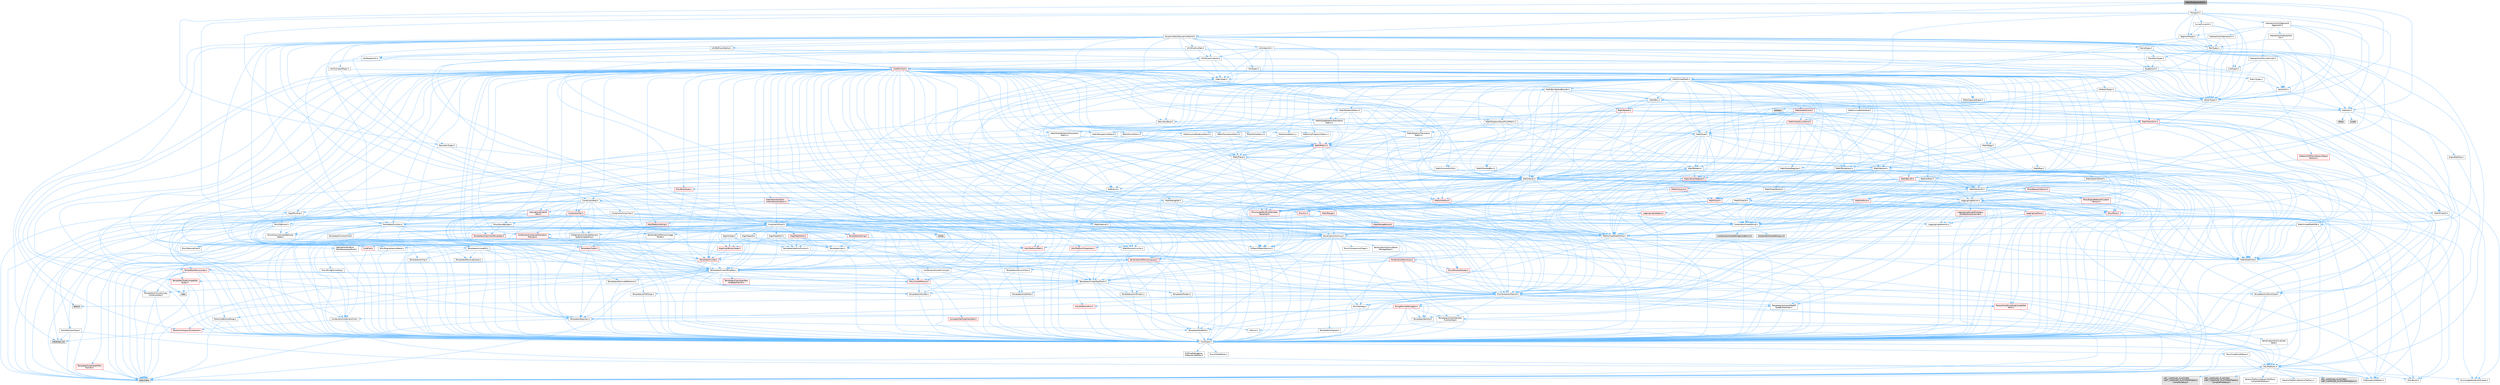 digraph "MeshProjectionHull.h"
{
 // INTERACTIVE_SVG=YES
 // LATEX_PDF_SIZE
  bgcolor="transparent";
  edge [fontname=Helvetica,fontsize=10,labelfontname=Helvetica,labelfontsize=10];
  node [fontname=Helvetica,fontsize=10,shape=box,height=0.2,width=0.4];
  Node1 [id="Node000001",label="MeshProjectionHull.h",height=0.2,width=0.4,color="gray40", fillcolor="grey60", style="filled", fontcolor="black",tooltip=" "];
  Node1 -> Node2 [id="edge1_Node000001_Node000002",color="steelblue1",style="solid",tooltip=" "];
  Node2 [id="Node000002",label="MathUtil.h",height=0.2,width=0.4,color="grey40", fillcolor="white", style="filled",URL="$d4/d5b/MathUtil_8h.html",tooltip=" "];
  Node2 -> Node3 [id="edge2_Node000002_Node000003",color="steelblue1",style="solid",tooltip=" "];
  Node3 [id="Node000003",label="GeometryBase.h",height=0.2,width=0.4,color="grey40", fillcolor="white", style="filled",URL="$d5/d5e/GeometryBase_8h.html",tooltip=" "];
  Node3 -> Node4 [id="edge3_Node000003_Node000004",color="steelblue1",style="solid",tooltip=" "];
  Node4 [id="Node000004",label="CoreTypes.h",height=0.2,width=0.4,color="grey40", fillcolor="white", style="filled",URL="$dc/dec/CoreTypes_8h.html",tooltip=" "];
  Node4 -> Node5 [id="edge4_Node000004_Node000005",color="steelblue1",style="solid",tooltip=" "];
  Node5 [id="Node000005",label="HAL/Platform.h",height=0.2,width=0.4,color="grey40", fillcolor="white", style="filled",URL="$d9/dd0/Platform_8h.html",tooltip=" "];
  Node5 -> Node6 [id="edge5_Node000005_Node000006",color="steelblue1",style="solid",tooltip=" "];
  Node6 [id="Node000006",label="Misc/Build.h",height=0.2,width=0.4,color="grey40", fillcolor="white", style="filled",URL="$d3/dbb/Build_8h.html",tooltip=" "];
  Node5 -> Node7 [id="edge6_Node000005_Node000007",color="steelblue1",style="solid",tooltip=" "];
  Node7 [id="Node000007",label="Misc/LargeWorldCoordinates.h",height=0.2,width=0.4,color="grey40", fillcolor="white", style="filled",URL="$d2/dcb/LargeWorldCoordinates_8h.html",tooltip=" "];
  Node5 -> Node8 [id="edge7_Node000005_Node000008",color="steelblue1",style="solid",tooltip=" "];
  Node8 [id="Node000008",label="type_traits",height=0.2,width=0.4,color="grey60", fillcolor="#E0E0E0", style="filled",tooltip=" "];
  Node5 -> Node9 [id="edge8_Node000005_Node000009",color="steelblue1",style="solid",tooltip=" "];
  Node9 [id="Node000009",label="PreprocessorHelpers.h",height=0.2,width=0.4,color="grey40", fillcolor="white", style="filled",URL="$db/ddb/PreprocessorHelpers_8h.html",tooltip=" "];
  Node5 -> Node10 [id="edge9_Node000005_Node000010",color="steelblue1",style="solid",tooltip=" "];
  Node10 [id="Node000010",label="UBT_COMPILED_PLATFORM\l/UBT_COMPILED_PLATFORMPlatform\lCompilerPreSetup.h",height=0.2,width=0.4,color="grey60", fillcolor="#E0E0E0", style="filled",tooltip=" "];
  Node5 -> Node11 [id="edge10_Node000005_Node000011",color="steelblue1",style="solid",tooltip=" "];
  Node11 [id="Node000011",label="GenericPlatform/GenericPlatform\lCompilerPreSetup.h",height=0.2,width=0.4,color="grey40", fillcolor="white", style="filled",URL="$d9/dc8/GenericPlatformCompilerPreSetup_8h.html",tooltip=" "];
  Node5 -> Node12 [id="edge11_Node000005_Node000012",color="steelblue1",style="solid",tooltip=" "];
  Node12 [id="Node000012",label="GenericPlatform/GenericPlatform.h",height=0.2,width=0.4,color="grey40", fillcolor="white", style="filled",URL="$d6/d84/GenericPlatform_8h.html",tooltip=" "];
  Node5 -> Node13 [id="edge12_Node000005_Node000013",color="steelblue1",style="solid",tooltip=" "];
  Node13 [id="Node000013",label="UBT_COMPILED_PLATFORM\l/UBT_COMPILED_PLATFORMPlatform.h",height=0.2,width=0.4,color="grey60", fillcolor="#E0E0E0", style="filled",tooltip=" "];
  Node5 -> Node14 [id="edge13_Node000005_Node000014",color="steelblue1",style="solid",tooltip=" "];
  Node14 [id="Node000014",label="UBT_COMPILED_PLATFORM\l/UBT_COMPILED_PLATFORMPlatform\lCompilerSetup.h",height=0.2,width=0.4,color="grey60", fillcolor="#E0E0E0", style="filled",tooltip=" "];
  Node4 -> Node15 [id="edge14_Node000004_Node000015",color="steelblue1",style="solid",tooltip=" "];
  Node15 [id="Node000015",label="ProfilingDebugging\l/UMemoryDefines.h",height=0.2,width=0.4,color="grey40", fillcolor="white", style="filled",URL="$d2/da2/UMemoryDefines_8h.html",tooltip=" "];
  Node4 -> Node16 [id="edge15_Node000004_Node000016",color="steelblue1",style="solid",tooltip=" "];
  Node16 [id="Node000016",label="Misc/CoreMiscDefines.h",height=0.2,width=0.4,color="grey40", fillcolor="white", style="filled",URL="$da/d38/CoreMiscDefines_8h.html",tooltip=" "];
  Node16 -> Node5 [id="edge16_Node000016_Node000005",color="steelblue1",style="solid",tooltip=" "];
  Node16 -> Node9 [id="edge17_Node000016_Node000009",color="steelblue1",style="solid",tooltip=" "];
  Node4 -> Node17 [id="edge18_Node000004_Node000017",color="steelblue1",style="solid",tooltip=" "];
  Node17 [id="Node000017",label="Misc/CoreDefines.h",height=0.2,width=0.4,color="grey40", fillcolor="white", style="filled",URL="$d3/dd2/CoreDefines_8h.html",tooltip=" "];
  Node3 -> Node18 [id="edge19_Node000003_Node000018",color="steelblue1",style="solid",tooltip=" "];
  Node18 [id="Node000018",label="Logging/LogMacros.h",height=0.2,width=0.4,color="grey40", fillcolor="white", style="filled",URL="$d0/d16/LogMacros_8h.html",tooltip=" "];
  Node18 -> Node19 [id="edge20_Node000018_Node000019",color="steelblue1",style="solid",tooltip=" "];
  Node19 [id="Node000019",label="Containers/UnrealString.h",height=0.2,width=0.4,color="grey40", fillcolor="white", style="filled",URL="$d5/dba/UnrealString_8h.html",tooltip=" "];
  Node19 -> Node20 [id="edge21_Node000019_Node000020",color="steelblue1",style="solid",tooltip=" "];
  Node20 [id="Node000020",label="Containers/UnrealStringIncludes.h.inl",height=0.2,width=0.4,color="grey60", fillcolor="#E0E0E0", style="filled",tooltip=" "];
  Node19 -> Node21 [id="edge22_Node000019_Node000021",color="steelblue1",style="solid",tooltip=" "];
  Node21 [id="Node000021",label="Containers/UnrealString.h.inl",height=0.2,width=0.4,color="grey60", fillcolor="#E0E0E0", style="filled",tooltip=" "];
  Node19 -> Node22 [id="edge23_Node000019_Node000022",color="steelblue1",style="solid",tooltip=" "];
  Node22 [id="Node000022",label="Misc/StringFormatArg.h",height=0.2,width=0.4,color="grey40", fillcolor="white", style="filled",URL="$d2/d16/StringFormatArg_8h.html",tooltip=" "];
  Node22 -> Node23 [id="edge24_Node000022_Node000023",color="steelblue1",style="solid",tooltip=" "];
  Node23 [id="Node000023",label="Containers/ContainersFwd.h",height=0.2,width=0.4,color="grey40", fillcolor="white", style="filled",URL="$d4/d0a/ContainersFwd_8h.html",tooltip=" "];
  Node23 -> Node5 [id="edge25_Node000023_Node000005",color="steelblue1",style="solid",tooltip=" "];
  Node23 -> Node4 [id="edge26_Node000023_Node000004",color="steelblue1",style="solid",tooltip=" "];
  Node23 -> Node24 [id="edge27_Node000023_Node000024",color="steelblue1",style="solid",tooltip=" "];
  Node24 [id="Node000024",label="Traits/IsContiguousContainer.h",height=0.2,width=0.4,color="red", fillcolor="#FFF0F0", style="filled",URL="$d5/d3c/IsContiguousContainer_8h.html",tooltip=" "];
  Node24 -> Node4 [id="edge28_Node000024_Node000004",color="steelblue1",style="solid",tooltip=" "];
  Node24 -> Node26 [id="edge29_Node000024_Node000026",color="steelblue1",style="solid",tooltip=" "];
  Node26 [id="Node000026",label="initializer_list",height=0.2,width=0.4,color="grey60", fillcolor="#E0E0E0", style="filled",tooltip=" "];
  Node18 -> Node4 [id="edge30_Node000018_Node000004",color="steelblue1",style="solid",tooltip=" "];
  Node18 -> Node9 [id="edge31_Node000018_Node000009",color="steelblue1",style="solid",tooltip=" "];
  Node18 -> Node27 [id="edge32_Node000018_Node000027",color="steelblue1",style="solid",tooltip=" "];
  Node27 [id="Node000027",label="Logging/LogCategory.h",height=0.2,width=0.4,color="red", fillcolor="#FFF0F0", style="filled",URL="$d9/d36/LogCategory_8h.html",tooltip=" "];
  Node27 -> Node4 [id="edge33_Node000027_Node000004",color="steelblue1",style="solid",tooltip=" "];
  Node27 -> Node28 [id="edge34_Node000027_Node000028",color="steelblue1",style="solid",tooltip=" "];
  Node28 [id="Node000028",label="Logging/LogVerbosity.h",height=0.2,width=0.4,color="grey40", fillcolor="white", style="filled",URL="$d2/d8f/LogVerbosity_8h.html",tooltip=" "];
  Node28 -> Node4 [id="edge35_Node000028_Node000004",color="steelblue1",style="solid",tooltip=" "];
  Node18 -> Node184 [id="edge36_Node000018_Node000184",color="steelblue1",style="solid",tooltip=" "];
  Node184 [id="Node000184",label="Logging/LogScopedCategory\lAndVerbosityOverride.h",height=0.2,width=0.4,color="red", fillcolor="#FFF0F0", style="filled",URL="$de/dba/LogScopedCategoryAndVerbosityOverride_8h.html",tooltip=" "];
  Node184 -> Node4 [id="edge37_Node000184_Node000004",color="steelblue1",style="solid",tooltip=" "];
  Node184 -> Node28 [id="edge38_Node000184_Node000028",color="steelblue1",style="solid",tooltip=" "];
  Node18 -> Node185 [id="edge39_Node000018_Node000185",color="steelblue1",style="solid",tooltip=" "];
  Node185 [id="Node000185",label="Logging/LogTrace.h",height=0.2,width=0.4,color="red", fillcolor="#FFF0F0", style="filled",URL="$d5/d91/LogTrace_8h.html",tooltip=" "];
  Node185 -> Node4 [id="edge40_Node000185_Node000004",color="steelblue1",style="solid",tooltip=" "];
  Node185 -> Node124 [id="edge41_Node000185_Node000124",color="steelblue1",style="solid",tooltip=" "];
  Node124 [id="Node000124",label="Containers/Array.h",height=0.2,width=0.4,color="grey40", fillcolor="white", style="filled",URL="$df/dd0/Array_8h.html",tooltip=" "];
  Node124 -> Node4 [id="edge42_Node000124_Node000004",color="steelblue1",style="solid",tooltip=" "];
  Node124 -> Node30 [id="edge43_Node000124_Node000030",color="steelblue1",style="solid",tooltip=" "];
  Node30 [id="Node000030",label="Misc/AssertionMacros.h",height=0.2,width=0.4,color="grey40", fillcolor="white", style="filled",URL="$d0/dfa/AssertionMacros_8h.html",tooltip=" "];
  Node30 -> Node4 [id="edge44_Node000030_Node000004",color="steelblue1",style="solid",tooltip=" "];
  Node30 -> Node5 [id="edge45_Node000030_Node000005",color="steelblue1",style="solid",tooltip=" "];
  Node30 -> Node31 [id="edge46_Node000030_Node000031",color="steelblue1",style="solid",tooltip=" "];
  Node31 [id="Node000031",label="HAL/PlatformMisc.h",height=0.2,width=0.4,color="red", fillcolor="#FFF0F0", style="filled",URL="$d0/df5/PlatformMisc_8h.html",tooltip=" "];
  Node31 -> Node4 [id="edge47_Node000031_Node000004",color="steelblue1",style="solid",tooltip=" "];
  Node30 -> Node9 [id="edge48_Node000030_Node000009",color="steelblue1",style="solid",tooltip=" "];
  Node30 -> Node63 [id="edge49_Node000030_Node000063",color="steelblue1",style="solid",tooltip=" "];
  Node63 [id="Node000063",label="Templates/EnableIf.h",height=0.2,width=0.4,color="grey40", fillcolor="white", style="filled",URL="$d7/d60/EnableIf_8h.html",tooltip=" "];
  Node63 -> Node4 [id="edge50_Node000063_Node000004",color="steelblue1",style="solid",tooltip=" "];
  Node30 -> Node64 [id="edge51_Node000030_Node000064",color="steelblue1",style="solid",tooltip=" "];
  Node64 [id="Node000064",label="Templates/IsArrayOrRefOf\lTypeByPredicate.h",height=0.2,width=0.4,color="grey40", fillcolor="white", style="filled",URL="$d6/da1/IsArrayOrRefOfTypeByPredicate_8h.html",tooltip=" "];
  Node64 -> Node4 [id="edge52_Node000064_Node000004",color="steelblue1",style="solid",tooltip=" "];
  Node30 -> Node65 [id="edge53_Node000030_Node000065",color="steelblue1",style="solid",tooltip=" "];
  Node65 [id="Node000065",label="Templates/IsValidVariadic\lFunctionArg.h",height=0.2,width=0.4,color="grey40", fillcolor="white", style="filled",URL="$d0/dc8/IsValidVariadicFunctionArg_8h.html",tooltip=" "];
  Node65 -> Node4 [id="edge54_Node000065_Node000004",color="steelblue1",style="solid",tooltip=" "];
  Node65 -> Node66 [id="edge55_Node000065_Node000066",color="steelblue1",style="solid",tooltip=" "];
  Node66 [id="Node000066",label="IsEnum.h",height=0.2,width=0.4,color="grey40", fillcolor="white", style="filled",URL="$d4/de5/IsEnum_8h.html",tooltip=" "];
  Node65 -> Node8 [id="edge56_Node000065_Node000008",color="steelblue1",style="solid",tooltip=" "];
  Node30 -> Node67 [id="edge57_Node000030_Node000067",color="steelblue1",style="solid",tooltip=" "];
  Node67 [id="Node000067",label="Traits/IsCharEncodingCompatible\lWith.h",height=0.2,width=0.4,color="red", fillcolor="#FFF0F0", style="filled",URL="$df/dd1/IsCharEncodingCompatibleWith_8h.html",tooltip=" "];
  Node67 -> Node8 [id="edge58_Node000067_Node000008",color="steelblue1",style="solid",tooltip=" "];
  Node30 -> Node69 [id="edge59_Node000030_Node000069",color="steelblue1",style="solid",tooltip=" "];
  Node69 [id="Node000069",label="Misc/VarArgs.h",height=0.2,width=0.4,color="grey40", fillcolor="white", style="filled",URL="$d5/d6f/VarArgs_8h.html",tooltip=" "];
  Node69 -> Node4 [id="edge60_Node000069_Node000004",color="steelblue1",style="solid",tooltip=" "];
  Node30 -> Node70 [id="edge61_Node000030_Node000070",color="steelblue1",style="solid",tooltip=" "];
  Node70 [id="Node000070",label="String/FormatStringSan.h",height=0.2,width=0.4,color="red", fillcolor="#FFF0F0", style="filled",URL="$d3/d8b/FormatStringSan_8h.html",tooltip=" "];
  Node70 -> Node8 [id="edge62_Node000070_Node000008",color="steelblue1",style="solid",tooltip=" "];
  Node70 -> Node4 [id="edge63_Node000070_Node000004",color="steelblue1",style="solid",tooltip=" "];
  Node70 -> Node71 [id="edge64_Node000070_Node000071",color="steelblue1",style="solid",tooltip=" "];
  Node71 [id="Node000071",label="Templates/Requires.h",height=0.2,width=0.4,color="grey40", fillcolor="white", style="filled",URL="$dc/d96/Requires_8h.html",tooltip=" "];
  Node71 -> Node63 [id="edge65_Node000071_Node000063",color="steelblue1",style="solid",tooltip=" "];
  Node71 -> Node8 [id="edge66_Node000071_Node000008",color="steelblue1",style="solid",tooltip=" "];
  Node70 -> Node72 [id="edge67_Node000070_Node000072",color="steelblue1",style="solid",tooltip=" "];
  Node72 [id="Node000072",label="Templates/Identity.h",height=0.2,width=0.4,color="grey40", fillcolor="white", style="filled",URL="$d0/dd5/Identity_8h.html",tooltip=" "];
  Node70 -> Node65 [id="edge68_Node000070_Node000065",color="steelblue1",style="solid",tooltip=" "];
  Node70 -> Node23 [id="edge69_Node000070_Node000023",color="steelblue1",style="solid",tooltip=" "];
  Node30 -> Node76 [id="edge70_Node000030_Node000076",color="steelblue1",style="solid",tooltip=" "];
  Node76 [id="Node000076",label="atomic",height=0.2,width=0.4,color="grey60", fillcolor="#E0E0E0", style="filled",tooltip=" "];
  Node124 -> Node125 [id="edge71_Node000124_Node000125",color="steelblue1",style="solid",tooltip=" "];
  Node125 [id="Node000125",label="Misc/IntrusiveUnsetOptional\lState.h",height=0.2,width=0.4,color="grey40", fillcolor="white", style="filled",URL="$d2/d0a/IntrusiveUnsetOptionalState_8h.html",tooltip=" "];
  Node125 -> Node126 [id="edge72_Node000125_Node000126",color="steelblue1",style="solid",tooltip=" "];
  Node126 [id="Node000126",label="Misc/OptionalFwd.h",height=0.2,width=0.4,color="grey40", fillcolor="white", style="filled",URL="$dc/d50/OptionalFwd_8h.html",tooltip=" "];
  Node124 -> Node127 [id="edge73_Node000124_Node000127",color="steelblue1",style="solid",tooltip=" "];
  Node127 [id="Node000127",label="Misc/ReverseIterate.h",height=0.2,width=0.4,color="red", fillcolor="#FFF0F0", style="filled",URL="$db/de3/ReverseIterate_8h.html",tooltip=" "];
  Node127 -> Node5 [id="edge74_Node000127_Node000005",color="steelblue1",style="solid",tooltip=" "];
  Node124 -> Node77 [id="edge75_Node000124_Node000077",color="steelblue1",style="solid",tooltip=" "];
  Node77 [id="Node000077",label="HAL/UnrealMemory.h",height=0.2,width=0.4,color="red", fillcolor="#FFF0F0", style="filled",URL="$d9/d96/UnrealMemory_8h.html",tooltip=" "];
  Node77 -> Node4 [id="edge76_Node000077_Node000004",color="steelblue1",style="solid",tooltip=" "];
  Node77 -> Node96 [id="edge77_Node000077_Node000096",color="steelblue1",style="solid",tooltip=" "];
  Node96 [id="Node000096",label="Templates/IsPointer.h",height=0.2,width=0.4,color="grey40", fillcolor="white", style="filled",URL="$d7/d05/IsPointer_8h.html",tooltip=" "];
  Node96 -> Node4 [id="edge78_Node000096_Node000004",color="steelblue1",style="solid",tooltip=" "];
  Node124 -> Node97 [id="edge79_Node000124_Node000097",color="steelblue1",style="solid",tooltip=" "];
  Node97 [id="Node000097",label="Templates/UnrealTypeTraits.h",height=0.2,width=0.4,color="grey40", fillcolor="white", style="filled",URL="$d2/d2d/UnrealTypeTraits_8h.html",tooltip=" "];
  Node97 -> Node4 [id="edge80_Node000097_Node000004",color="steelblue1",style="solid",tooltip=" "];
  Node97 -> Node96 [id="edge81_Node000097_Node000096",color="steelblue1",style="solid",tooltip=" "];
  Node97 -> Node30 [id="edge82_Node000097_Node000030",color="steelblue1",style="solid",tooltip=" "];
  Node97 -> Node89 [id="edge83_Node000097_Node000089",color="steelblue1",style="solid",tooltip=" "];
  Node89 [id="Node000089",label="Templates/AndOrNot.h",height=0.2,width=0.4,color="grey40", fillcolor="white", style="filled",URL="$db/d0a/AndOrNot_8h.html",tooltip=" "];
  Node89 -> Node4 [id="edge84_Node000089_Node000004",color="steelblue1",style="solid",tooltip=" "];
  Node97 -> Node63 [id="edge85_Node000097_Node000063",color="steelblue1",style="solid",tooltip=" "];
  Node97 -> Node98 [id="edge86_Node000097_Node000098",color="steelblue1",style="solid",tooltip=" "];
  Node98 [id="Node000098",label="Templates/IsArithmetic.h",height=0.2,width=0.4,color="grey40", fillcolor="white", style="filled",URL="$d2/d5d/IsArithmetic_8h.html",tooltip=" "];
  Node98 -> Node4 [id="edge87_Node000098_Node000004",color="steelblue1",style="solid",tooltip=" "];
  Node97 -> Node66 [id="edge88_Node000097_Node000066",color="steelblue1",style="solid",tooltip=" "];
  Node97 -> Node99 [id="edge89_Node000097_Node000099",color="steelblue1",style="solid",tooltip=" "];
  Node99 [id="Node000099",label="Templates/Models.h",height=0.2,width=0.4,color="grey40", fillcolor="white", style="filled",URL="$d3/d0c/Models_8h.html",tooltip=" "];
  Node99 -> Node72 [id="edge90_Node000099_Node000072",color="steelblue1",style="solid",tooltip=" "];
  Node97 -> Node100 [id="edge91_Node000097_Node000100",color="steelblue1",style="solid",tooltip=" "];
  Node100 [id="Node000100",label="Templates/IsPODType.h",height=0.2,width=0.4,color="grey40", fillcolor="white", style="filled",URL="$d7/db1/IsPODType_8h.html",tooltip=" "];
  Node100 -> Node4 [id="edge92_Node000100_Node000004",color="steelblue1",style="solid",tooltip=" "];
  Node97 -> Node101 [id="edge93_Node000097_Node000101",color="steelblue1",style="solid",tooltip=" "];
  Node101 [id="Node000101",label="Templates/IsUECoreType.h",height=0.2,width=0.4,color="grey40", fillcolor="white", style="filled",URL="$d1/db8/IsUECoreType_8h.html",tooltip=" "];
  Node101 -> Node4 [id="edge94_Node000101_Node000004",color="steelblue1",style="solid",tooltip=" "];
  Node101 -> Node8 [id="edge95_Node000101_Node000008",color="steelblue1",style="solid",tooltip=" "];
  Node97 -> Node90 [id="edge96_Node000097_Node000090",color="steelblue1",style="solid",tooltip=" "];
  Node90 [id="Node000090",label="Templates/IsTriviallyCopy\lConstructible.h",height=0.2,width=0.4,color="grey40", fillcolor="white", style="filled",URL="$d3/d78/IsTriviallyCopyConstructible_8h.html",tooltip=" "];
  Node90 -> Node4 [id="edge97_Node000090_Node000004",color="steelblue1",style="solid",tooltip=" "];
  Node90 -> Node8 [id="edge98_Node000090_Node000008",color="steelblue1",style="solid",tooltip=" "];
  Node124 -> Node102 [id="edge99_Node000124_Node000102",color="steelblue1",style="solid",tooltip=" "];
  Node102 [id="Node000102",label="Templates/UnrealTemplate.h",height=0.2,width=0.4,color="grey40", fillcolor="white", style="filled",URL="$d4/d24/UnrealTemplate_8h.html",tooltip=" "];
  Node102 -> Node4 [id="edge100_Node000102_Node000004",color="steelblue1",style="solid",tooltip=" "];
  Node102 -> Node96 [id="edge101_Node000102_Node000096",color="steelblue1",style="solid",tooltip=" "];
  Node102 -> Node77 [id="edge102_Node000102_Node000077",color="steelblue1",style="solid",tooltip=" "];
  Node102 -> Node103 [id="edge103_Node000102_Node000103",color="steelblue1",style="solid",tooltip=" "];
  Node103 [id="Node000103",label="Templates/CopyQualifiers\lAndRefsFromTo.h",height=0.2,width=0.4,color="red", fillcolor="#FFF0F0", style="filled",URL="$d3/db3/CopyQualifiersAndRefsFromTo_8h.html",tooltip=" "];
  Node102 -> Node97 [id="edge104_Node000102_Node000097",color="steelblue1",style="solid",tooltip=" "];
  Node102 -> Node105 [id="edge105_Node000102_Node000105",color="steelblue1",style="solid",tooltip=" "];
  Node105 [id="Node000105",label="Templates/RemoveReference.h",height=0.2,width=0.4,color="grey40", fillcolor="white", style="filled",URL="$da/dbe/RemoveReference_8h.html",tooltip=" "];
  Node105 -> Node4 [id="edge106_Node000105_Node000004",color="steelblue1",style="solid",tooltip=" "];
  Node102 -> Node71 [id="edge107_Node000102_Node000071",color="steelblue1",style="solid",tooltip=" "];
  Node102 -> Node106 [id="edge108_Node000102_Node000106",color="steelblue1",style="solid",tooltip=" "];
  Node106 [id="Node000106",label="Templates/TypeCompatible\lBytes.h",height=0.2,width=0.4,color="red", fillcolor="#FFF0F0", style="filled",URL="$df/d0a/TypeCompatibleBytes_8h.html",tooltip=" "];
  Node106 -> Node4 [id="edge109_Node000106_Node000004",color="steelblue1",style="solid",tooltip=" "];
  Node106 -> Node40 [id="edge110_Node000106_Node000040",color="steelblue1",style="solid",tooltip=" "];
  Node40 [id="Node000040",label="new",height=0.2,width=0.4,color="grey60", fillcolor="#E0E0E0", style="filled",tooltip=" "];
  Node106 -> Node8 [id="edge111_Node000106_Node000008",color="steelblue1",style="solid",tooltip=" "];
  Node102 -> Node72 [id="edge112_Node000102_Node000072",color="steelblue1",style="solid",tooltip=" "];
  Node102 -> Node24 [id="edge113_Node000102_Node000024",color="steelblue1",style="solid",tooltip=" "];
  Node102 -> Node107 [id="edge114_Node000102_Node000107",color="steelblue1",style="solid",tooltip=" "];
  Node107 [id="Node000107",label="Traits/UseBitwiseSwap.h",height=0.2,width=0.4,color="grey40", fillcolor="white", style="filled",URL="$db/df3/UseBitwiseSwap_8h.html",tooltip=" "];
  Node107 -> Node4 [id="edge115_Node000107_Node000004",color="steelblue1",style="solid",tooltip=" "];
  Node107 -> Node8 [id="edge116_Node000107_Node000008",color="steelblue1",style="solid",tooltip=" "];
  Node102 -> Node8 [id="edge117_Node000102_Node000008",color="steelblue1",style="solid",tooltip=" "];
  Node124 -> Node129 [id="edge118_Node000124_Node000129",color="steelblue1",style="solid",tooltip=" "];
  Node129 [id="Node000129",label="Containers/AllowShrinking.h",height=0.2,width=0.4,color="grey40", fillcolor="white", style="filled",URL="$d7/d1a/AllowShrinking_8h.html",tooltip=" "];
  Node129 -> Node4 [id="edge119_Node000129_Node000004",color="steelblue1",style="solid",tooltip=" "];
  Node124 -> Node112 [id="edge120_Node000124_Node000112",color="steelblue1",style="solid",tooltip=" "];
  Node112 [id="Node000112",label="Containers/ContainerAllocation\lPolicies.h",height=0.2,width=0.4,color="red", fillcolor="#FFF0F0", style="filled",URL="$d7/dff/ContainerAllocationPolicies_8h.html",tooltip=" "];
  Node112 -> Node4 [id="edge121_Node000112_Node000004",color="steelblue1",style="solid",tooltip=" "];
  Node112 -> Node112 [id="edge122_Node000112_Node000112",color="steelblue1",style="solid",tooltip=" "];
  Node112 -> Node114 [id="edge123_Node000112_Node000114",color="steelblue1",style="solid",tooltip=" "];
  Node114 [id="Node000114",label="HAL/PlatformMath.h",height=0.2,width=0.4,color="red", fillcolor="#FFF0F0", style="filled",URL="$dc/d53/PlatformMath_8h.html",tooltip=" "];
  Node114 -> Node4 [id="edge124_Node000114_Node000004",color="steelblue1",style="solid",tooltip=" "];
  Node112 -> Node77 [id="edge125_Node000112_Node000077",color="steelblue1",style="solid",tooltip=" "];
  Node112 -> Node49 [id="edge126_Node000112_Node000049",color="steelblue1",style="solid",tooltip=" "];
  Node49 [id="Node000049",label="Math/NumericLimits.h",height=0.2,width=0.4,color="grey40", fillcolor="white", style="filled",URL="$df/d1b/NumericLimits_8h.html",tooltip=" "];
  Node49 -> Node4 [id="edge127_Node000049_Node000004",color="steelblue1",style="solid",tooltip=" "];
  Node112 -> Node30 [id="edge128_Node000112_Node000030",color="steelblue1",style="solid",tooltip=" "];
  Node112 -> Node123 [id="edge129_Node000112_Node000123",color="steelblue1",style="solid",tooltip=" "];
  Node123 [id="Node000123",label="Templates/MemoryOps.h",height=0.2,width=0.4,color="red", fillcolor="#FFF0F0", style="filled",URL="$db/dea/MemoryOps_8h.html",tooltip=" "];
  Node123 -> Node4 [id="edge130_Node000123_Node000004",color="steelblue1",style="solid",tooltip=" "];
  Node123 -> Node77 [id="edge131_Node000123_Node000077",color="steelblue1",style="solid",tooltip=" "];
  Node123 -> Node90 [id="edge132_Node000123_Node000090",color="steelblue1",style="solid",tooltip=" "];
  Node123 -> Node71 [id="edge133_Node000123_Node000071",color="steelblue1",style="solid",tooltip=" "];
  Node123 -> Node97 [id="edge134_Node000123_Node000097",color="steelblue1",style="solid",tooltip=" "];
  Node123 -> Node107 [id="edge135_Node000123_Node000107",color="steelblue1",style="solid",tooltip=" "];
  Node123 -> Node40 [id="edge136_Node000123_Node000040",color="steelblue1",style="solid",tooltip=" "];
  Node123 -> Node8 [id="edge137_Node000123_Node000008",color="steelblue1",style="solid",tooltip=" "];
  Node112 -> Node106 [id="edge138_Node000112_Node000106",color="steelblue1",style="solid",tooltip=" "];
  Node112 -> Node8 [id="edge139_Node000112_Node000008",color="steelblue1",style="solid",tooltip=" "];
  Node124 -> Node130 [id="edge140_Node000124_Node000130",color="steelblue1",style="solid",tooltip=" "];
  Node130 [id="Node000130",label="Containers/ContainerElement\lTypeCompatibility.h",height=0.2,width=0.4,color="grey40", fillcolor="white", style="filled",URL="$df/ddf/ContainerElementTypeCompatibility_8h.html",tooltip=" "];
  Node130 -> Node4 [id="edge141_Node000130_Node000004",color="steelblue1",style="solid",tooltip=" "];
  Node130 -> Node97 [id="edge142_Node000130_Node000097",color="steelblue1",style="solid",tooltip=" "];
  Node124 -> Node131 [id="edge143_Node000124_Node000131",color="steelblue1",style="solid",tooltip=" "];
  Node131 [id="Node000131",label="Serialization/Archive.h",height=0.2,width=0.4,color="grey40", fillcolor="white", style="filled",URL="$d7/d3b/Archive_8h.html",tooltip=" "];
  Node131 -> Node35 [id="edge144_Node000131_Node000035",color="steelblue1",style="solid",tooltip=" "];
  Node35 [id="Node000035",label="CoreFwd.h",height=0.2,width=0.4,color="red", fillcolor="#FFF0F0", style="filled",URL="$d1/d1e/CoreFwd_8h.html",tooltip=" "];
  Node35 -> Node4 [id="edge145_Node000035_Node000004",color="steelblue1",style="solid",tooltip=" "];
  Node35 -> Node23 [id="edge146_Node000035_Node000023",color="steelblue1",style="solid",tooltip=" "];
  Node35 -> Node36 [id="edge147_Node000035_Node000036",color="steelblue1",style="solid",tooltip=" "];
  Node36 [id="Node000036",label="Math/MathFwd.h",height=0.2,width=0.4,color="grey40", fillcolor="white", style="filled",URL="$d2/d10/MathFwd_8h.html",tooltip=" "];
  Node36 -> Node5 [id="edge148_Node000036_Node000005",color="steelblue1",style="solid",tooltip=" "];
  Node131 -> Node4 [id="edge149_Node000131_Node000004",color="steelblue1",style="solid",tooltip=" "];
  Node131 -> Node132 [id="edge150_Node000131_Node000132",color="steelblue1",style="solid",tooltip=" "];
  Node132 [id="Node000132",label="HAL/PlatformProperties.h",height=0.2,width=0.4,color="red", fillcolor="#FFF0F0", style="filled",URL="$d9/db0/PlatformProperties_8h.html",tooltip=" "];
  Node132 -> Node4 [id="edge151_Node000132_Node000004",color="steelblue1",style="solid",tooltip=" "];
  Node131 -> Node135 [id="edge152_Node000131_Node000135",color="steelblue1",style="solid",tooltip=" "];
  Node135 [id="Node000135",label="Internationalization\l/TextNamespaceFwd.h",height=0.2,width=0.4,color="grey40", fillcolor="white", style="filled",URL="$d8/d97/TextNamespaceFwd_8h.html",tooltip=" "];
  Node135 -> Node4 [id="edge153_Node000135_Node000004",color="steelblue1",style="solid",tooltip=" "];
  Node131 -> Node36 [id="edge154_Node000131_Node000036",color="steelblue1",style="solid",tooltip=" "];
  Node131 -> Node30 [id="edge155_Node000131_Node000030",color="steelblue1",style="solid",tooltip=" "];
  Node131 -> Node6 [id="edge156_Node000131_Node000006",color="steelblue1",style="solid",tooltip=" "];
  Node131 -> Node50 [id="edge157_Node000131_Node000050",color="steelblue1",style="solid",tooltip=" "];
  Node50 [id="Node000050",label="Misc/CompressionFlags.h",height=0.2,width=0.4,color="grey40", fillcolor="white", style="filled",URL="$d9/d76/CompressionFlags_8h.html",tooltip=" "];
  Node131 -> Node136 [id="edge158_Node000131_Node000136",color="steelblue1",style="solid",tooltip=" "];
  Node136 [id="Node000136",label="Misc/EngineVersionBase.h",height=0.2,width=0.4,color="grey40", fillcolor="white", style="filled",URL="$d5/d2b/EngineVersionBase_8h.html",tooltip=" "];
  Node136 -> Node4 [id="edge159_Node000136_Node000004",color="steelblue1",style="solid",tooltip=" "];
  Node131 -> Node69 [id="edge160_Node000131_Node000069",color="steelblue1",style="solid",tooltip=" "];
  Node131 -> Node137 [id="edge161_Node000131_Node000137",color="steelblue1",style="solid",tooltip=" "];
  Node137 [id="Node000137",label="Serialization/ArchiveCook\lData.h",height=0.2,width=0.4,color="grey40", fillcolor="white", style="filled",URL="$dc/db6/ArchiveCookData_8h.html",tooltip=" "];
  Node137 -> Node5 [id="edge162_Node000137_Node000005",color="steelblue1",style="solid",tooltip=" "];
  Node131 -> Node138 [id="edge163_Node000131_Node000138",color="steelblue1",style="solid",tooltip=" "];
  Node138 [id="Node000138",label="Serialization/ArchiveSave\lPackageData.h",height=0.2,width=0.4,color="grey40", fillcolor="white", style="filled",URL="$d1/d37/ArchiveSavePackageData_8h.html",tooltip=" "];
  Node131 -> Node63 [id="edge164_Node000131_Node000063",color="steelblue1",style="solid",tooltip=" "];
  Node131 -> Node64 [id="edge165_Node000131_Node000064",color="steelblue1",style="solid",tooltip=" "];
  Node131 -> Node139 [id="edge166_Node000131_Node000139",color="steelblue1",style="solid",tooltip=" "];
  Node139 [id="Node000139",label="Templates/IsEnumClass.h",height=0.2,width=0.4,color="grey40", fillcolor="white", style="filled",URL="$d7/d15/IsEnumClass_8h.html",tooltip=" "];
  Node139 -> Node4 [id="edge167_Node000139_Node000004",color="steelblue1",style="solid",tooltip=" "];
  Node139 -> Node89 [id="edge168_Node000139_Node000089",color="steelblue1",style="solid",tooltip=" "];
  Node131 -> Node119 [id="edge169_Node000131_Node000119",color="steelblue1",style="solid",tooltip=" "];
  Node119 [id="Node000119",label="Templates/IsSigned.h",height=0.2,width=0.4,color="grey40", fillcolor="white", style="filled",URL="$d8/dd8/IsSigned_8h.html",tooltip=" "];
  Node119 -> Node4 [id="edge170_Node000119_Node000004",color="steelblue1",style="solid",tooltip=" "];
  Node131 -> Node65 [id="edge171_Node000131_Node000065",color="steelblue1",style="solid",tooltip=" "];
  Node131 -> Node102 [id="edge172_Node000131_Node000102",color="steelblue1",style="solid",tooltip=" "];
  Node131 -> Node67 [id="edge173_Node000131_Node000067",color="steelblue1",style="solid",tooltip=" "];
  Node131 -> Node140 [id="edge174_Node000131_Node000140",color="steelblue1",style="solid",tooltip=" "];
  Node140 [id="Node000140",label="UObject/ObjectVersion.h",height=0.2,width=0.4,color="grey40", fillcolor="white", style="filled",URL="$da/d63/ObjectVersion_8h.html",tooltip=" "];
  Node140 -> Node4 [id="edge175_Node000140_Node000004",color="steelblue1",style="solid",tooltip=" "];
  Node124 -> Node141 [id="edge176_Node000124_Node000141",color="steelblue1",style="solid",tooltip=" "];
  Node141 [id="Node000141",label="Serialization/MemoryImage\lWriter.h",height=0.2,width=0.4,color="grey40", fillcolor="white", style="filled",URL="$d0/d08/MemoryImageWriter_8h.html",tooltip=" "];
  Node141 -> Node4 [id="edge177_Node000141_Node000004",color="steelblue1",style="solid",tooltip=" "];
  Node141 -> Node142 [id="edge178_Node000141_Node000142",color="steelblue1",style="solid",tooltip=" "];
  Node142 [id="Node000142",label="Serialization/MemoryLayout.h",height=0.2,width=0.4,color="red", fillcolor="#FFF0F0", style="filled",URL="$d7/d66/MemoryLayout_8h.html",tooltip=" "];
  Node142 -> Node77 [id="edge179_Node000142_Node000077",color="steelblue1",style="solid",tooltip=" "];
  Node142 -> Node63 [id="edge180_Node000142_Node000063",color="steelblue1",style="solid",tooltip=" "];
  Node142 -> Node99 [id="edge181_Node000142_Node000099",color="steelblue1",style="solid",tooltip=" "];
  Node142 -> Node102 [id="edge182_Node000142_Node000102",color="steelblue1",style="solid",tooltip=" "];
  Node124 -> Node155 [id="edge183_Node000124_Node000155",color="steelblue1",style="solid",tooltip=" "];
  Node155 [id="Node000155",label="Algo/Heapify.h",height=0.2,width=0.4,color="grey40", fillcolor="white", style="filled",URL="$d0/d2a/Heapify_8h.html",tooltip=" "];
  Node155 -> Node156 [id="edge184_Node000155_Node000156",color="steelblue1",style="solid",tooltip=" "];
  Node156 [id="Node000156",label="Algo/Impl/BinaryHeap.h",height=0.2,width=0.4,color="red", fillcolor="#FFF0F0", style="filled",URL="$d7/da3/Algo_2Impl_2BinaryHeap_8h.html",tooltip=" "];
  Node156 -> Node157 [id="edge185_Node000156_Node000157",color="steelblue1",style="solid",tooltip=" "];
  Node157 [id="Node000157",label="Templates/Invoke.h",height=0.2,width=0.4,color="red", fillcolor="#FFF0F0", style="filled",URL="$d7/deb/Invoke_8h.html",tooltip=" "];
  Node157 -> Node4 [id="edge186_Node000157_Node000004",color="steelblue1",style="solid",tooltip=" "];
  Node157 -> Node102 [id="edge187_Node000157_Node000102",color="steelblue1",style="solid",tooltip=" "];
  Node157 -> Node8 [id="edge188_Node000157_Node000008",color="steelblue1",style="solid",tooltip=" "];
  Node156 -> Node8 [id="edge189_Node000156_Node000008",color="steelblue1",style="solid",tooltip=" "];
  Node155 -> Node161 [id="edge190_Node000155_Node000161",color="steelblue1",style="solid",tooltip=" "];
  Node161 [id="Node000161",label="Templates/IdentityFunctor.h",height=0.2,width=0.4,color="grey40", fillcolor="white", style="filled",URL="$d7/d2e/IdentityFunctor_8h.html",tooltip=" "];
  Node161 -> Node5 [id="edge191_Node000161_Node000005",color="steelblue1",style="solid",tooltip=" "];
  Node155 -> Node157 [id="edge192_Node000155_Node000157",color="steelblue1",style="solid",tooltip=" "];
  Node155 -> Node162 [id="edge193_Node000155_Node000162",color="steelblue1",style="solid",tooltip=" "];
  Node162 [id="Node000162",label="Templates/Less.h",height=0.2,width=0.4,color="grey40", fillcolor="white", style="filled",URL="$de/dc8/Less_8h.html",tooltip=" "];
  Node162 -> Node4 [id="edge194_Node000162_Node000004",color="steelblue1",style="solid",tooltip=" "];
  Node162 -> Node102 [id="edge195_Node000162_Node000102",color="steelblue1",style="solid",tooltip=" "];
  Node155 -> Node102 [id="edge196_Node000155_Node000102",color="steelblue1",style="solid",tooltip=" "];
  Node124 -> Node163 [id="edge197_Node000124_Node000163",color="steelblue1",style="solid",tooltip=" "];
  Node163 [id="Node000163",label="Algo/HeapSort.h",height=0.2,width=0.4,color="grey40", fillcolor="white", style="filled",URL="$d3/d92/HeapSort_8h.html",tooltip=" "];
  Node163 -> Node156 [id="edge198_Node000163_Node000156",color="steelblue1",style="solid",tooltip=" "];
  Node163 -> Node161 [id="edge199_Node000163_Node000161",color="steelblue1",style="solid",tooltip=" "];
  Node163 -> Node162 [id="edge200_Node000163_Node000162",color="steelblue1",style="solid",tooltip=" "];
  Node163 -> Node102 [id="edge201_Node000163_Node000102",color="steelblue1",style="solid",tooltip=" "];
  Node124 -> Node164 [id="edge202_Node000124_Node000164",color="steelblue1",style="solid",tooltip=" "];
  Node164 [id="Node000164",label="Algo/IsHeap.h",height=0.2,width=0.4,color="grey40", fillcolor="white", style="filled",URL="$de/d32/IsHeap_8h.html",tooltip=" "];
  Node164 -> Node156 [id="edge203_Node000164_Node000156",color="steelblue1",style="solid",tooltip=" "];
  Node164 -> Node161 [id="edge204_Node000164_Node000161",color="steelblue1",style="solid",tooltip=" "];
  Node164 -> Node157 [id="edge205_Node000164_Node000157",color="steelblue1",style="solid",tooltip=" "];
  Node164 -> Node162 [id="edge206_Node000164_Node000162",color="steelblue1",style="solid",tooltip=" "];
  Node164 -> Node102 [id="edge207_Node000164_Node000102",color="steelblue1",style="solid",tooltip=" "];
  Node124 -> Node156 [id="edge208_Node000124_Node000156",color="steelblue1",style="solid",tooltip=" "];
  Node124 -> Node165 [id="edge209_Node000124_Node000165",color="steelblue1",style="solid",tooltip=" "];
  Node165 [id="Node000165",label="Algo/StableSort.h",height=0.2,width=0.4,color="red", fillcolor="#FFF0F0", style="filled",URL="$d7/d3c/StableSort_8h.html",tooltip=" "];
  Node165 -> Node161 [id="edge210_Node000165_Node000161",color="steelblue1",style="solid",tooltip=" "];
  Node165 -> Node157 [id="edge211_Node000165_Node000157",color="steelblue1",style="solid",tooltip=" "];
  Node165 -> Node162 [id="edge212_Node000165_Node000162",color="steelblue1",style="solid",tooltip=" "];
  Node165 -> Node102 [id="edge213_Node000165_Node000102",color="steelblue1",style="solid",tooltip=" "];
  Node124 -> Node168 [id="edge214_Node000124_Node000168",color="steelblue1",style="solid",tooltip=" "];
  Node168 [id="Node000168",label="Concepts/GetTypeHashable.h",height=0.2,width=0.4,color="red", fillcolor="#FFF0F0", style="filled",URL="$d3/da2/GetTypeHashable_8h.html",tooltip=" "];
  Node168 -> Node4 [id="edge215_Node000168_Node000004",color="steelblue1",style="solid",tooltip=" "];
  Node124 -> Node161 [id="edge216_Node000124_Node000161",color="steelblue1",style="solid",tooltip=" "];
  Node124 -> Node157 [id="edge217_Node000124_Node000157",color="steelblue1",style="solid",tooltip=" "];
  Node124 -> Node162 [id="edge218_Node000124_Node000162",color="steelblue1",style="solid",tooltip=" "];
  Node124 -> Node169 [id="edge219_Node000124_Node000169",color="steelblue1",style="solid",tooltip=" "];
  Node169 [id="Node000169",label="Templates/LosesQualifiers\lFromTo.h",height=0.2,width=0.4,color="red", fillcolor="#FFF0F0", style="filled",URL="$d2/db3/LosesQualifiersFromTo_8h.html",tooltip=" "];
  Node169 -> Node8 [id="edge220_Node000169_Node000008",color="steelblue1",style="solid",tooltip=" "];
  Node124 -> Node71 [id="edge221_Node000124_Node000071",color="steelblue1",style="solid",tooltip=" "];
  Node124 -> Node170 [id="edge222_Node000124_Node000170",color="steelblue1",style="solid",tooltip=" "];
  Node170 [id="Node000170",label="Templates/Sorting.h",height=0.2,width=0.4,color="red", fillcolor="#FFF0F0", style="filled",URL="$d3/d9e/Sorting_8h.html",tooltip=" "];
  Node170 -> Node4 [id="edge223_Node000170_Node000004",color="steelblue1",style="solid",tooltip=" "];
  Node170 -> Node114 [id="edge224_Node000170_Node000114",color="steelblue1",style="solid",tooltip=" "];
  Node170 -> Node162 [id="edge225_Node000170_Node000162",color="steelblue1",style="solid",tooltip=" "];
  Node124 -> Node174 [id="edge226_Node000124_Node000174",color="steelblue1",style="solid",tooltip=" "];
  Node174 [id="Node000174",label="Templates/AlignmentTemplates.h",height=0.2,width=0.4,color="red", fillcolor="#FFF0F0", style="filled",URL="$dd/d32/AlignmentTemplates_8h.html",tooltip=" "];
  Node174 -> Node4 [id="edge227_Node000174_Node000004",color="steelblue1",style="solid",tooltip=" "];
  Node174 -> Node96 [id="edge228_Node000174_Node000096",color="steelblue1",style="solid",tooltip=" "];
  Node124 -> Node34 [id="edge229_Node000124_Node000034",color="steelblue1",style="solid",tooltip=" "];
  Node34 [id="Node000034",label="Traits/ElementType.h",height=0.2,width=0.4,color="grey40", fillcolor="white", style="filled",URL="$d5/d4f/ElementType_8h.html",tooltip=" "];
  Node34 -> Node5 [id="edge230_Node000034_Node000005",color="steelblue1",style="solid",tooltip=" "];
  Node34 -> Node26 [id="edge231_Node000034_Node000026",color="steelblue1",style="solid",tooltip=" "];
  Node34 -> Node8 [id="edge232_Node000034_Node000008",color="steelblue1",style="solid",tooltip=" "];
  Node124 -> Node120 [id="edge233_Node000124_Node000120",color="steelblue1",style="solid",tooltip=" "];
  Node120 [id="Node000120",label="limits",height=0.2,width=0.4,color="grey60", fillcolor="#E0E0E0", style="filled",tooltip=" "];
  Node124 -> Node8 [id="edge234_Node000124_Node000008",color="steelblue1",style="solid",tooltip=" "];
  Node185 -> Node9 [id="edge235_Node000185_Node000009",color="steelblue1",style="solid",tooltip=" "];
  Node185 -> Node28 [id="edge236_Node000185_Node000028",color="steelblue1",style="solid",tooltip=" "];
  Node185 -> Node6 [id="edge237_Node000185_Node000006",color="steelblue1",style="solid",tooltip=" "];
  Node185 -> Node64 [id="edge238_Node000185_Node000064",color="steelblue1",style="solid",tooltip=" "];
  Node185 -> Node67 [id="edge239_Node000185_Node000067",color="steelblue1",style="solid",tooltip=" "];
  Node18 -> Node28 [id="edge240_Node000018_Node000028",color="steelblue1",style="solid",tooltip=" "];
  Node18 -> Node30 [id="edge241_Node000018_Node000030",color="steelblue1",style="solid",tooltip=" "];
  Node18 -> Node6 [id="edge242_Node000018_Node000006",color="steelblue1",style="solid",tooltip=" "];
  Node18 -> Node69 [id="edge243_Node000018_Node000069",color="steelblue1",style="solid",tooltip=" "];
  Node18 -> Node70 [id="edge244_Node000018_Node000070",color="steelblue1",style="solid",tooltip=" "];
  Node18 -> Node63 [id="edge245_Node000018_Node000063",color="steelblue1",style="solid",tooltip=" "];
  Node18 -> Node64 [id="edge246_Node000018_Node000064",color="steelblue1",style="solid",tooltip=" "];
  Node18 -> Node65 [id="edge247_Node000018_Node000065",color="steelblue1",style="solid",tooltip=" "];
  Node18 -> Node67 [id="edge248_Node000018_Node000067",color="steelblue1",style="solid",tooltip=" "];
  Node18 -> Node8 [id="edge249_Node000018_Node000008",color="steelblue1",style="solid",tooltip=" "];
  Node2 -> Node5 [id="edge250_Node000002_Node000005",color="steelblue1",style="solid",tooltip=" "];
  Node2 -> Node186 [id="edge251_Node000002_Node000186",color="steelblue1",style="solid",tooltip=" "];
  Node186 [id="Node000186",label="EngineDefines.h",height=0.2,width=0.4,color="grey40", fillcolor="white", style="filled",URL="$de/d63/EngineDefines_8h.html",tooltip=" "];
  Node186 -> Node5 [id="edge252_Node000186_Node000005",color="steelblue1",style="solid",tooltip=" "];
  Node2 -> Node187 [id="edge253_Node000002_Node000187",color="steelblue1",style="solid",tooltip=" "];
  Node187 [id="Node000187",label="cmath",height=0.2,width=0.4,color="grey60", fillcolor="#E0E0E0", style="filled",tooltip=" "];
  Node2 -> Node188 [id="edge254_Node000002_Node000188",color="steelblue1",style="solid",tooltip=" "];
  Node188 [id="Node000188",label="cfloat",height=0.2,width=0.4,color="grey60", fillcolor="#E0E0E0", style="filled",tooltip=" "];
  Node1 -> Node189 [id="edge255_Node000001_Node000189",color="steelblue1",style="solid",tooltip=" "];
  Node189 [id="Node000189",label="VectorTypes.h",height=0.2,width=0.4,color="grey40", fillcolor="white", style="filled",URL="$d4/d5b/VectorTypes_8h.html",tooltip=" "];
  Node189 -> Node190 [id="edge256_Node000189_Node000190",color="steelblue1",style="solid",tooltip=" "];
  Node190 [id="Node000190",label="Math/Vector.h",height=0.2,width=0.4,color="grey40", fillcolor="white", style="filled",URL="$d6/dbe/Vector_8h.html",tooltip=" "];
  Node190 -> Node4 [id="edge257_Node000190_Node000004",color="steelblue1",style="solid",tooltip=" "];
  Node190 -> Node30 [id="edge258_Node000190_Node000030",color="steelblue1",style="solid",tooltip=" "];
  Node190 -> Node36 [id="edge259_Node000190_Node000036",color="steelblue1",style="solid",tooltip=" "];
  Node190 -> Node49 [id="edge260_Node000190_Node000049",color="steelblue1",style="solid",tooltip=" "];
  Node190 -> Node147 [id="edge261_Node000190_Node000147",color="steelblue1",style="solid",tooltip=" "];
  Node147 [id="Node000147",label="Misc/Crc.h",height=0.2,width=0.4,color="red", fillcolor="#FFF0F0", style="filled",URL="$d4/dd2/Crc_8h.html",tooltip=" "];
  Node147 -> Node4 [id="edge262_Node000147_Node000004",color="steelblue1",style="solid",tooltip=" "];
  Node147 -> Node79 [id="edge263_Node000147_Node000079",color="steelblue1",style="solid",tooltip=" "];
  Node79 [id="Node000079",label="HAL/PlatformString.h",height=0.2,width=0.4,color="red", fillcolor="#FFF0F0", style="filled",URL="$db/db5/PlatformString_8h.html",tooltip=" "];
  Node79 -> Node4 [id="edge264_Node000079_Node000004",color="steelblue1",style="solid",tooltip=" "];
  Node147 -> Node30 [id="edge265_Node000147_Node000030",color="steelblue1",style="solid",tooltip=" "];
  Node147 -> Node97 [id="edge266_Node000147_Node000097",color="steelblue1",style="solid",tooltip=" "];
  Node190 -> Node173 [id="edge267_Node000190_Node000173",color="steelblue1",style="solid",tooltip=" "];
  Node173 [id="Node000173",label="Math/UnrealMathUtility.h",height=0.2,width=0.4,color="grey40", fillcolor="white", style="filled",URL="$db/db8/UnrealMathUtility_8h.html",tooltip=" "];
  Node173 -> Node4 [id="edge268_Node000173_Node000004",color="steelblue1",style="solid",tooltip=" "];
  Node173 -> Node30 [id="edge269_Node000173_Node000030",color="steelblue1",style="solid",tooltip=" "];
  Node173 -> Node114 [id="edge270_Node000173_Node000114",color="steelblue1",style="solid",tooltip=" "];
  Node173 -> Node36 [id="edge271_Node000173_Node000036",color="steelblue1",style="solid",tooltip=" "];
  Node173 -> Node72 [id="edge272_Node000173_Node000072",color="steelblue1",style="solid",tooltip=" "];
  Node173 -> Node71 [id="edge273_Node000173_Node000071",color="steelblue1",style="solid",tooltip=" "];
  Node190 -> Node19 [id="edge274_Node000190_Node000019",color="steelblue1",style="solid",tooltip=" "];
  Node190 -> Node191 [id="edge275_Node000190_Node000191",color="steelblue1",style="solid",tooltip=" "];
  Node191 [id="Node000191",label="Misc/Parse.h",height=0.2,width=0.4,color="red", fillcolor="#FFF0F0", style="filled",URL="$dc/d71/Parse_8h.html",tooltip=" "];
  Node191 -> Node19 [id="edge276_Node000191_Node000019",color="steelblue1",style="solid",tooltip=" "];
  Node191 -> Node4 [id="edge277_Node000191_Node000004",color="steelblue1",style="solid",tooltip=" "];
  Node191 -> Node6 [id="edge278_Node000191_Node000006",color="steelblue1",style="solid",tooltip=" "];
  Node191 -> Node192 [id="edge279_Node000191_Node000192",color="steelblue1",style="solid",tooltip=" "];
  Node192 [id="Node000192",label="Templates/Function.h",height=0.2,width=0.4,color="grey40", fillcolor="white", style="filled",URL="$df/df5/Function_8h.html",tooltip=" "];
  Node192 -> Node4 [id="edge280_Node000192_Node000004",color="steelblue1",style="solid",tooltip=" "];
  Node192 -> Node30 [id="edge281_Node000192_Node000030",color="steelblue1",style="solid",tooltip=" "];
  Node192 -> Node125 [id="edge282_Node000192_Node000125",color="steelblue1",style="solid",tooltip=" "];
  Node192 -> Node77 [id="edge283_Node000192_Node000077",color="steelblue1",style="solid",tooltip=" "];
  Node192 -> Node193 [id="edge284_Node000192_Node000193",color="steelblue1",style="solid",tooltip=" "];
  Node193 [id="Node000193",label="Templates/FunctionFwd.h",height=0.2,width=0.4,color="grey40", fillcolor="white", style="filled",URL="$d6/d54/FunctionFwd_8h.html",tooltip=" "];
  Node192 -> Node97 [id="edge285_Node000192_Node000097",color="steelblue1",style="solid",tooltip=" "];
  Node192 -> Node157 [id="edge286_Node000192_Node000157",color="steelblue1",style="solid",tooltip=" "];
  Node192 -> Node102 [id="edge287_Node000192_Node000102",color="steelblue1",style="solid",tooltip=" "];
  Node192 -> Node71 [id="edge288_Node000192_Node000071",color="steelblue1",style="solid",tooltip=" "];
  Node192 -> Node173 [id="edge289_Node000192_Node000173",color="steelblue1",style="solid",tooltip=" "];
  Node192 -> Node40 [id="edge290_Node000192_Node000040",color="steelblue1",style="solid",tooltip=" "];
  Node192 -> Node8 [id="edge291_Node000192_Node000008",color="steelblue1",style="solid",tooltip=" "];
  Node190 -> Node194 [id="edge292_Node000190_Node000194",color="steelblue1",style="solid",tooltip=" "];
  Node194 [id="Node000194",label="Misc/LargeWorldCoordinates\lSerializer.h",height=0.2,width=0.4,color="red", fillcolor="#FFF0F0", style="filled",URL="$d7/df9/LargeWorldCoordinatesSerializer_8h.html",tooltip=" "];
  Node194 -> Node140 [id="edge293_Node000194_Node000140",color="steelblue1",style="solid",tooltip=" "];
  Node190 -> Node210 [id="edge294_Node000190_Node000210",color="steelblue1",style="solid",tooltip=" "];
  Node210 [id="Node000210",label="Misc/NetworkVersion.h",height=0.2,width=0.4,color="red", fillcolor="#FFF0F0", style="filled",URL="$d7/d4b/NetworkVersion_8h.html",tooltip=" "];
  Node210 -> Node19 [id="edge295_Node000210_Node000019",color="steelblue1",style="solid",tooltip=" "];
  Node210 -> Node4 [id="edge296_Node000210_Node000004",color="steelblue1",style="solid",tooltip=" "];
  Node210 -> Node18 [id="edge297_Node000210_Node000018",color="steelblue1",style="solid",tooltip=" "];
  Node210 -> Node252 [id="edge298_Node000210_Node000252",color="steelblue1",style="solid",tooltip=" "];
  Node252 [id="Node000252",label="Misc/EngineNetworkCustom\lVersion.h",height=0.2,width=0.4,color="red", fillcolor="#FFF0F0", style="filled",URL="$da/da3/EngineNetworkCustomVersion_8h.html",tooltip=" "];
  Node252 -> Node4 [id="edge299_Node000252_Node000004",color="steelblue1",style="solid",tooltip=" "];
  Node190 -> Node255 [id="edge300_Node000190_Node000255",color="steelblue1",style="solid",tooltip=" "];
  Node255 [id="Node000255",label="Math/Color.h",height=0.2,width=0.4,color="red", fillcolor="#FFF0F0", style="filled",URL="$dd/dac/Color_8h.html",tooltip=" "];
  Node255 -> Node124 [id="edge301_Node000255_Node000124",color="steelblue1",style="solid",tooltip=" "];
  Node255 -> Node19 [id="edge302_Node000255_Node000019",color="steelblue1",style="solid",tooltip=" "];
  Node255 -> Node4 [id="edge303_Node000255_Node000004",color="steelblue1",style="solid",tooltip=" "];
  Node255 -> Node9 [id="edge304_Node000255_Node000009",color="steelblue1",style="solid",tooltip=" "];
  Node255 -> Node36 [id="edge305_Node000255_Node000036",color="steelblue1",style="solid",tooltip=" "];
  Node255 -> Node173 [id="edge306_Node000255_Node000173",color="steelblue1",style="solid",tooltip=" "];
  Node255 -> Node30 [id="edge307_Node000255_Node000030",color="steelblue1",style="solid",tooltip=" "];
  Node255 -> Node147 [id="edge308_Node000255_Node000147",color="steelblue1",style="solid",tooltip=" "];
  Node255 -> Node191 [id="edge309_Node000255_Node000191",color="steelblue1",style="solid",tooltip=" "];
  Node255 -> Node131 [id="edge310_Node000255_Node000131",color="steelblue1",style="solid",tooltip=" "];
  Node255 -> Node142 [id="edge311_Node000255_Node000142",color="steelblue1",style="solid",tooltip=" "];
  Node190 -> Node256 [id="edge312_Node000190_Node000256",color="steelblue1",style="solid",tooltip=" "];
  Node256 [id="Node000256",label="Math/IntPoint.h",height=0.2,width=0.4,color="red", fillcolor="#FFF0F0", style="filled",URL="$d3/df7/IntPoint_8h.html",tooltip=" "];
  Node256 -> Node4 [id="edge313_Node000256_Node000004",color="steelblue1",style="solid",tooltip=" "];
  Node256 -> Node30 [id="edge314_Node000256_Node000030",color="steelblue1",style="solid",tooltip=" "];
  Node256 -> Node191 [id="edge315_Node000256_Node000191",color="steelblue1",style="solid",tooltip=" "];
  Node256 -> Node36 [id="edge316_Node000256_Node000036",color="steelblue1",style="solid",tooltip=" "];
  Node256 -> Node173 [id="edge317_Node000256_Node000173",color="steelblue1",style="solid",tooltip=" "];
  Node256 -> Node19 [id="edge318_Node000256_Node000019",color="steelblue1",style="solid",tooltip=" "];
  Node256 -> Node194 [id="edge319_Node000256_Node000194",color="steelblue1",style="solid",tooltip=" "];
  Node190 -> Node18 [id="edge320_Node000190_Node000018",color="steelblue1",style="solid",tooltip=" "];
  Node190 -> Node257 [id="edge321_Node000190_Node000257",color="steelblue1",style="solid",tooltip=" "];
  Node257 [id="Node000257",label="Math/Vector2D.h",height=0.2,width=0.4,color="grey40", fillcolor="white", style="filled",URL="$d3/db0/Vector2D_8h.html",tooltip=" "];
  Node257 -> Node4 [id="edge322_Node000257_Node000004",color="steelblue1",style="solid",tooltip=" "];
  Node257 -> Node36 [id="edge323_Node000257_Node000036",color="steelblue1",style="solid",tooltip=" "];
  Node257 -> Node30 [id="edge324_Node000257_Node000030",color="steelblue1",style="solid",tooltip=" "];
  Node257 -> Node147 [id="edge325_Node000257_Node000147",color="steelblue1",style="solid",tooltip=" "];
  Node257 -> Node173 [id="edge326_Node000257_Node000173",color="steelblue1",style="solid",tooltip=" "];
  Node257 -> Node19 [id="edge327_Node000257_Node000019",color="steelblue1",style="solid",tooltip=" "];
  Node257 -> Node191 [id="edge328_Node000257_Node000191",color="steelblue1",style="solid",tooltip=" "];
  Node257 -> Node194 [id="edge329_Node000257_Node000194",color="steelblue1",style="solid",tooltip=" "];
  Node257 -> Node252 [id="edge330_Node000257_Node000252",color="steelblue1",style="solid",tooltip=" "];
  Node257 -> Node256 [id="edge331_Node000257_Node000256",color="steelblue1",style="solid",tooltip=" "];
  Node257 -> Node18 [id="edge332_Node000257_Node000018",color="steelblue1",style="solid",tooltip=" "];
  Node257 -> Node8 [id="edge333_Node000257_Node000008",color="steelblue1",style="solid",tooltip=" "];
  Node190 -> Node258 [id="edge334_Node000190_Node000258",color="steelblue1",style="solid",tooltip=" "];
  Node258 [id="Node000258",label="Misc/ByteSwap.h",height=0.2,width=0.4,color="red", fillcolor="#FFF0F0", style="filled",URL="$dc/dd7/ByteSwap_8h.html",tooltip=" "];
  Node258 -> Node4 [id="edge335_Node000258_Node000004",color="steelblue1",style="solid",tooltip=" "];
  Node190 -> Node259 [id="edge336_Node000190_Node000259",color="steelblue1",style="solid",tooltip=" "];
  Node259 [id="Node000259",label="Internationalization\l/Text.h",height=0.2,width=0.4,color="red", fillcolor="#FFF0F0", style="filled",URL="$d6/d35/Text_8h.html",tooltip=" "];
  Node259 -> Node4 [id="edge337_Node000259_Node000004",color="steelblue1",style="solid",tooltip=" "];
  Node259 -> Node30 [id="edge338_Node000259_Node000030",color="steelblue1",style="solid",tooltip=" "];
  Node259 -> Node97 [id="edge339_Node000259_Node000097",color="steelblue1",style="solid",tooltip=" "];
  Node259 -> Node124 [id="edge340_Node000259_Node000124",color="steelblue1",style="solid",tooltip=" "];
  Node259 -> Node19 [id="edge341_Node000259_Node000019",color="steelblue1",style="solid",tooltip=" "];
  Node259 -> Node203 [id="edge342_Node000259_Node000203",color="steelblue1",style="solid",tooltip=" "];
  Node203 [id="Node000203",label="Misc/Optional.h",height=0.2,width=0.4,color="grey40", fillcolor="white", style="filled",URL="$d2/dae/Optional_8h.html",tooltip=" "];
  Node203 -> Node4 [id="edge343_Node000203_Node000004",color="steelblue1",style="solid",tooltip=" "];
  Node203 -> Node30 [id="edge344_Node000203_Node000030",color="steelblue1",style="solid",tooltip=" "];
  Node203 -> Node125 [id="edge345_Node000203_Node000125",color="steelblue1",style="solid",tooltip=" "];
  Node203 -> Node126 [id="edge346_Node000203_Node000126",color="steelblue1",style="solid",tooltip=" "];
  Node203 -> Node123 [id="edge347_Node000203_Node000123",color="steelblue1",style="solid",tooltip=" "];
  Node203 -> Node102 [id="edge348_Node000203_Node000102",color="steelblue1",style="solid",tooltip=" "];
  Node203 -> Node131 [id="edge349_Node000203_Node000131",color="steelblue1",style="solid",tooltip=" "];
  Node259 -> Node207 [id="edge350_Node000259_Node000207",color="steelblue1",style="solid",tooltip=" "];
  Node207 [id="Node000207",label="Templates/UniquePtr.h",height=0.2,width=0.4,color="grey40", fillcolor="white", style="filled",URL="$de/d1a/UniquePtr_8h.html",tooltip=" "];
  Node207 -> Node4 [id="edge351_Node000207_Node000004",color="steelblue1",style="solid",tooltip=" "];
  Node207 -> Node102 [id="edge352_Node000207_Node000102",color="steelblue1",style="solid",tooltip=" "];
  Node207 -> Node175 [id="edge353_Node000207_Node000175",color="steelblue1",style="solid",tooltip=" "];
  Node175 [id="Node000175",label="Templates/IsArray.h",height=0.2,width=0.4,color="grey40", fillcolor="white", style="filled",URL="$d8/d8d/IsArray_8h.html",tooltip=" "];
  Node175 -> Node4 [id="edge354_Node000175_Node000004",color="steelblue1",style="solid",tooltip=" "];
  Node207 -> Node208 [id="edge355_Node000207_Node000208",color="steelblue1",style="solid",tooltip=" "];
  Node208 [id="Node000208",label="Templates/RemoveExtent.h",height=0.2,width=0.4,color="grey40", fillcolor="white", style="filled",URL="$dc/de9/RemoveExtent_8h.html",tooltip=" "];
  Node208 -> Node4 [id="edge356_Node000208_Node000004",color="steelblue1",style="solid",tooltip=" "];
  Node207 -> Node71 [id="edge357_Node000207_Node000071",color="steelblue1",style="solid",tooltip=" "];
  Node207 -> Node142 [id="edge358_Node000207_Node000142",color="steelblue1",style="solid",tooltip=" "];
  Node207 -> Node8 [id="edge359_Node000207_Node000008",color="steelblue1",style="solid",tooltip=" "];
  Node259 -> Node71 [id="edge360_Node000259_Node000071",color="steelblue1",style="solid",tooltip=" "];
  Node259 -> Node8 [id="edge361_Node000259_Node000008",color="steelblue1",style="solid",tooltip=" "];
  Node190 -> Node273 [id="edge362_Node000190_Node000273",color="steelblue1",style="solid",tooltip=" "];
  Node273 [id="Node000273",label="Internationalization\l/Internationalization.h",height=0.2,width=0.4,color="red", fillcolor="#FFF0F0", style="filled",URL="$da/de4/Internationalization_8h.html",tooltip=" "];
  Node273 -> Node124 [id="edge363_Node000273_Node000124",color="steelblue1",style="solid",tooltip=" "];
  Node273 -> Node19 [id="edge364_Node000273_Node000019",color="steelblue1",style="solid",tooltip=" "];
  Node273 -> Node4 [id="edge365_Node000273_Node000004",color="steelblue1",style="solid",tooltip=" "];
  Node273 -> Node259 [id="edge366_Node000273_Node000259",color="steelblue1",style="solid",tooltip=" "];
  Node273 -> Node223 [id="edge367_Node000273_Node000223",color="steelblue1",style="solid",tooltip=" "];
  Node223 [id="Node000223",label="Templates/Tuple.h",height=0.2,width=0.4,color="red", fillcolor="#FFF0F0", style="filled",URL="$d2/d4f/Tuple_8h.html",tooltip=" "];
  Node223 -> Node4 [id="edge368_Node000223_Node000004",color="steelblue1",style="solid",tooltip=" "];
  Node223 -> Node102 [id="edge369_Node000223_Node000102",color="steelblue1",style="solid",tooltip=" "];
  Node223 -> Node157 [id="edge370_Node000223_Node000157",color="steelblue1",style="solid",tooltip=" "];
  Node223 -> Node142 [id="edge371_Node000223_Node000142",color="steelblue1",style="solid",tooltip=" "];
  Node223 -> Node71 [id="edge372_Node000223_Node000071",color="steelblue1",style="solid",tooltip=" "];
  Node223 -> Node8 [id="edge373_Node000223_Node000008",color="steelblue1",style="solid",tooltip=" "];
  Node190 -> Node274 [id="edge374_Node000190_Node000274",color="steelblue1",style="solid",tooltip=" "];
  Node274 [id="Node000274",label="Math/IntVector.h",height=0.2,width=0.4,color="red", fillcolor="#FFF0F0", style="filled",URL="$d7/d44/IntVector_8h.html",tooltip=" "];
  Node274 -> Node4 [id="edge375_Node000274_Node000004",color="steelblue1",style="solid",tooltip=" "];
  Node274 -> Node147 [id="edge376_Node000274_Node000147",color="steelblue1",style="solid",tooltip=" "];
  Node274 -> Node191 [id="edge377_Node000274_Node000191",color="steelblue1",style="solid",tooltip=" "];
  Node274 -> Node36 [id="edge378_Node000274_Node000036",color="steelblue1",style="solid",tooltip=" "];
  Node274 -> Node173 [id="edge379_Node000274_Node000173",color="steelblue1",style="solid",tooltip=" "];
  Node274 -> Node19 [id="edge380_Node000274_Node000019",color="steelblue1",style="solid",tooltip=" "];
  Node274 -> Node194 [id="edge381_Node000274_Node000194",color="steelblue1",style="solid",tooltip=" "];
  Node190 -> Node275 [id="edge382_Node000190_Node000275",color="steelblue1",style="solid",tooltip=" "];
  Node275 [id="Node000275",label="Math/Axis.h",height=0.2,width=0.4,color="grey40", fillcolor="white", style="filled",URL="$dd/dbb/Axis_8h.html",tooltip=" "];
  Node275 -> Node4 [id="edge383_Node000275_Node000004",color="steelblue1",style="solid",tooltip=" "];
  Node190 -> Node142 [id="edge384_Node000190_Node000142",color="steelblue1",style="solid",tooltip=" "];
  Node190 -> Node140 [id="edge385_Node000190_Node000140",color="steelblue1",style="solid",tooltip=" "];
  Node190 -> Node8 [id="edge386_Node000190_Node000008",color="steelblue1",style="solid",tooltip=" "];
  Node189 -> Node276 [id="edge387_Node000189_Node000276",color="steelblue1",style="solid",tooltip=" "];
  Node276 [id="Node000276",label="Math/Vector4.h",height=0.2,width=0.4,color="grey40", fillcolor="white", style="filled",URL="$d7/d36/Vector4_8h.html",tooltip=" "];
  Node276 -> Node4 [id="edge388_Node000276_Node000004",color="steelblue1",style="solid",tooltip=" "];
  Node276 -> Node147 [id="edge389_Node000276_Node000147",color="steelblue1",style="solid",tooltip=" "];
  Node276 -> Node36 [id="edge390_Node000276_Node000036",color="steelblue1",style="solid",tooltip=" "];
  Node276 -> Node173 [id="edge391_Node000276_Node000173",color="steelblue1",style="solid",tooltip=" "];
  Node276 -> Node19 [id="edge392_Node000276_Node000019",color="steelblue1",style="solid",tooltip=" "];
  Node276 -> Node191 [id="edge393_Node000276_Node000191",color="steelblue1",style="solid",tooltip=" "];
  Node276 -> Node194 [id="edge394_Node000276_Node000194",color="steelblue1",style="solid",tooltip=" "];
  Node276 -> Node18 [id="edge395_Node000276_Node000018",color="steelblue1",style="solid",tooltip=" "];
  Node276 -> Node257 [id="edge396_Node000276_Node000257",color="steelblue1",style="solid",tooltip=" "];
  Node276 -> Node190 [id="edge397_Node000276_Node000190",color="steelblue1",style="solid",tooltip=" "];
  Node276 -> Node142 [id="edge398_Node000276_Node000142",color="steelblue1",style="solid",tooltip=" "];
  Node276 -> Node71 [id="edge399_Node000276_Node000071",color="steelblue1",style="solid",tooltip=" "];
  Node276 -> Node8 [id="edge400_Node000276_Node000008",color="steelblue1",style="solid",tooltip=" "];
  Node189 -> Node2 [id="edge401_Node000189_Node000002",color="steelblue1",style="solid",tooltip=" "];
  Node189 -> Node131 [id="edge402_Node000189_Node000131",color="steelblue1",style="solid",tooltip=" "];
  Node189 -> Node97 [id="edge403_Node000189_Node000097",color="steelblue1",style="solid",tooltip=" "];
  Node189 -> Node277 [id="edge404_Node000189_Node000277",color="steelblue1",style="solid",tooltip=" "];
  Node277 [id="Node000277",label="sstream",height=0.2,width=0.4,color="grey60", fillcolor="#E0E0E0", style="filled",tooltip=" "];
  Node1 -> Node278 [id="edge405_Node000001_Node000278",color="steelblue1",style="solid",tooltip=" "];
  Node278 [id="Node000278",label="GeometryTypes.h",height=0.2,width=0.4,color="grey40", fillcolor="white", style="filled",URL="$d3/dcd/GeometryTypes_8h.html",tooltip=" "];
  Node278 -> Node214 [id="edge406_Node000278_Node000214",color="steelblue1",style="solid",tooltip=" "];
  Node214 [id="Node000214",label="Containers/Map.h",height=0.2,width=0.4,color="grey40", fillcolor="white", style="filled",URL="$df/d79/Map_8h.html",tooltip=" "];
  Node214 -> Node4 [id="edge407_Node000214_Node000004",color="steelblue1",style="solid",tooltip=" "];
  Node214 -> Node215 [id="edge408_Node000214_Node000215",color="steelblue1",style="solid",tooltip=" "];
  Node215 [id="Node000215",label="Algo/Reverse.h",height=0.2,width=0.4,color="grey40", fillcolor="white", style="filled",URL="$d5/d93/Reverse_8h.html",tooltip=" "];
  Node215 -> Node4 [id="edge409_Node000215_Node000004",color="steelblue1",style="solid",tooltip=" "];
  Node215 -> Node102 [id="edge410_Node000215_Node000102",color="steelblue1",style="solid",tooltip=" "];
  Node214 -> Node130 [id="edge411_Node000214_Node000130",color="steelblue1",style="solid",tooltip=" "];
  Node214 -> Node216 [id="edge412_Node000214_Node000216",color="steelblue1",style="solid",tooltip=" "];
  Node216 [id="Node000216",label="Containers/Set.h",height=0.2,width=0.4,color="red", fillcolor="#FFF0F0", style="filled",URL="$d4/d45/Set_8h.html",tooltip=" "];
  Node216 -> Node112 [id="edge413_Node000216_Node000112",color="steelblue1",style="solid",tooltip=" "];
  Node216 -> Node130 [id="edge414_Node000216_Node000130",color="steelblue1",style="solid",tooltip=" "];
  Node216 -> Node23 [id="edge415_Node000216_Node000023",color="steelblue1",style="solid",tooltip=" "];
  Node216 -> Node173 [id="edge416_Node000216_Node000173",color="steelblue1",style="solid",tooltip=" "];
  Node216 -> Node30 [id="edge417_Node000216_Node000030",color="steelblue1",style="solid",tooltip=" "];
  Node216 -> Node221 [id="edge418_Node000216_Node000221",color="steelblue1",style="solid",tooltip=" "];
  Node221 [id="Node000221",label="Misc/StructBuilder.h",height=0.2,width=0.4,color="grey40", fillcolor="white", style="filled",URL="$d9/db3/StructBuilder_8h.html",tooltip=" "];
  Node221 -> Node4 [id="edge419_Node000221_Node000004",color="steelblue1",style="solid",tooltip=" "];
  Node221 -> Node173 [id="edge420_Node000221_Node000173",color="steelblue1",style="solid",tooltip=" "];
  Node221 -> Node174 [id="edge421_Node000221_Node000174",color="steelblue1",style="solid",tooltip=" "];
  Node216 -> Node141 [id="edge422_Node000216_Node000141",color="steelblue1",style="solid",tooltip=" "];
  Node216 -> Node192 [id="edge423_Node000216_Node000192",color="steelblue1",style="solid",tooltip=" "];
  Node216 -> Node170 [id="edge424_Node000216_Node000170",color="steelblue1",style="solid",tooltip=" "];
  Node216 -> Node102 [id="edge425_Node000216_Node000102",color="steelblue1",style="solid",tooltip=" "];
  Node216 -> Node26 [id="edge426_Node000216_Node000026",color="steelblue1",style="solid",tooltip=" "];
  Node216 -> Node8 [id="edge427_Node000216_Node000008",color="steelblue1",style="solid",tooltip=" "];
  Node214 -> Node19 [id="edge428_Node000214_Node000019",color="steelblue1",style="solid",tooltip=" "];
  Node214 -> Node30 [id="edge429_Node000214_Node000030",color="steelblue1",style="solid",tooltip=" "];
  Node214 -> Node221 [id="edge430_Node000214_Node000221",color="steelblue1",style="solid",tooltip=" "];
  Node214 -> Node192 [id="edge431_Node000214_Node000192",color="steelblue1",style="solid",tooltip=" "];
  Node214 -> Node170 [id="edge432_Node000214_Node000170",color="steelblue1",style="solid",tooltip=" "];
  Node214 -> Node223 [id="edge433_Node000214_Node000223",color="steelblue1",style="solid",tooltip=" "];
  Node214 -> Node102 [id="edge434_Node000214_Node000102",color="steelblue1",style="solid",tooltip=" "];
  Node214 -> Node97 [id="edge435_Node000214_Node000097",color="steelblue1",style="solid",tooltip=" "];
  Node214 -> Node8 [id="edge436_Node000214_Node000008",color="steelblue1",style="solid",tooltip=" "];
  Node278 -> Node30 [id="edge437_Node000278_Node000030",color="steelblue1",style="solid",tooltip=" "];
  Node1 -> Node279 [id="edge438_Node000001_Node000279",color="steelblue1",style="solid",tooltip=" "];
  Node279 [id="Node000279",label="Polygon2.h",height=0.2,width=0.4,color="grey40", fillcolor="white", style="filled",URL="$d7/d51/Polygon2_8h.html",tooltip=" "];
  Node279 -> Node102 [id="edge439_Node000279_Node000102",color="steelblue1",style="solid",tooltip=" "];
  Node279 -> Node280 [id="edge440_Node000279_Node000280",color="steelblue1",style="solid",tooltip=" "];
  Node280 [id="Node000280",label="Math/UnrealMath.h",height=0.2,width=0.4,color="grey40", fillcolor="white", style="filled",URL="$d8/db2/UnrealMath_8h.html",tooltip=" "];
  Node280 -> Node275 [id="edge441_Node000280_Node000275",color="steelblue1",style="solid",tooltip=" "];
  Node280 -> Node281 [id="edge442_Node000280_Node000281",color="steelblue1",style="solid",tooltip=" "];
  Node281 [id="Node000281",label="Math/Box.h",height=0.2,width=0.4,color="grey40", fillcolor="white", style="filled",URL="$de/d0f/Box_8h.html",tooltip=" "];
  Node281 -> Node4 [id="edge443_Node000281_Node000004",color="steelblue1",style="solid",tooltip=" "];
  Node281 -> Node30 [id="edge444_Node000281_Node000030",color="steelblue1",style="solid",tooltip=" "];
  Node281 -> Node36 [id="edge445_Node000281_Node000036",color="steelblue1",style="solid",tooltip=" "];
  Node281 -> Node173 [id="edge446_Node000281_Node000173",color="steelblue1",style="solid",tooltip=" "];
  Node281 -> Node19 [id="edge447_Node000281_Node000019",color="steelblue1",style="solid",tooltip=" "];
  Node281 -> Node190 [id="edge448_Node000281_Node000190",color="steelblue1",style="solid",tooltip=" "];
  Node281 -> Node282 [id="edge449_Node000281_Node000282",color="steelblue1",style="solid",tooltip=" "];
  Node282 [id="Node000282",label="Math/Sphere.h",height=0.2,width=0.4,color="red", fillcolor="#FFF0F0", style="filled",URL="$d3/dca/Sphere_8h.html",tooltip=" "];
  Node282 -> Node4 [id="edge450_Node000282_Node000004",color="steelblue1",style="solid",tooltip=" "];
  Node282 -> Node36 [id="edge451_Node000282_Node000036",color="steelblue1",style="solid",tooltip=" "];
  Node282 -> Node283 [id="edge452_Node000282_Node000283",color="steelblue1",style="solid",tooltip=" "];
  Node283 [id="Node000283",label="Math/Matrix.h",height=0.2,width=0.4,color="red", fillcolor="#FFF0F0", style="filled",URL="$d3/db1/Matrix_8h.html",tooltip=" "];
  Node283 -> Node4 [id="edge453_Node000283_Node000004",color="steelblue1",style="solid",tooltip=" "];
  Node283 -> Node77 [id="edge454_Node000283_Node000077",color="steelblue1",style="solid",tooltip=" "];
  Node283 -> Node173 [id="edge455_Node000283_Node000173",color="steelblue1",style="solid",tooltip=" "];
  Node283 -> Node19 [id="edge456_Node000283_Node000019",color="steelblue1",style="solid",tooltip=" "];
  Node283 -> Node36 [id="edge457_Node000283_Node000036",color="steelblue1",style="solid",tooltip=" "];
  Node283 -> Node190 [id="edge458_Node000283_Node000190",color="steelblue1",style="solid",tooltip=" "];
  Node283 -> Node276 [id="edge459_Node000283_Node000276",color="steelblue1",style="solid",tooltip=" "];
  Node283 -> Node284 [id="edge460_Node000283_Node000284",color="steelblue1",style="solid",tooltip=" "];
  Node284 [id="Node000284",label="Math/Plane.h",height=0.2,width=0.4,color="grey40", fillcolor="white", style="filled",URL="$d8/d2f/Plane_8h.html",tooltip=" "];
  Node284 -> Node4 [id="edge461_Node000284_Node000004",color="steelblue1",style="solid",tooltip=" "];
  Node284 -> Node36 [id="edge462_Node000284_Node000036",color="steelblue1",style="solid",tooltip=" "];
  Node284 -> Node173 [id="edge463_Node000284_Node000173",color="steelblue1",style="solid",tooltip=" "];
  Node284 -> Node190 [id="edge464_Node000284_Node000190",color="steelblue1",style="solid",tooltip=" "];
  Node284 -> Node276 [id="edge465_Node000284_Node000276",color="steelblue1",style="solid",tooltip=" "];
  Node284 -> Node194 [id="edge466_Node000284_Node000194",color="steelblue1",style="solid",tooltip=" "];
  Node284 -> Node140 [id="edge467_Node000284_Node000140",color="steelblue1",style="solid",tooltip=" "];
  Node283 -> Node285 [id="edge468_Node000283_Node000285",color="steelblue1",style="solid",tooltip=" "];
  Node285 [id="Node000285",label="Math/Rotator.h",height=0.2,width=0.4,color="grey40", fillcolor="white", style="filled",URL="$d8/d3a/Rotator_8h.html",tooltip=" "];
  Node285 -> Node4 [id="edge469_Node000285_Node000004",color="steelblue1",style="solid",tooltip=" "];
  Node285 -> Node36 [id="edge470_Node000285_Node000036",color="steelblue1",style="solid",tooltip=" "];
  Node285 -> Node173 [id="edge471_Node000285_Node000173",color="steelblue1",style="solid",tooltip=" "];
  Node285 -> Node19 [id="edge472_Node000285_Node000019",color="steelblue1",style="solid",tooltip=" "];
  Node285 -> Node191 [id="edge473_Node000285_Node000191",color="steelblue1",style="solid",tooltip=" "];
  Node285 -> Node194 [id="edge474_Node000285_Node000194",color="steelblue1",style="solid",tooltip=" "];
  Node285 -> Node18 [id="edge475_Node000285_Node000018",color="steelblue1",style="solid",tooltip=" "];
  Node285 -> Node190 [id="edge476_Node000285_Node000190",color="steelblue1",style="solid",tooltip=" "];
  Node285 -> Node286 [id="edge477_Node000285_Node000286",color="steelblue1",style="solid",tooltip=" "];
  Node286 [id="Node000286",label="Math/VectorRegister.h",height=0.2,width=0.4,color="red", fillcolor="#FFF0F0", style="filled",URL="$da/d8b/VectorRegister_8h.html",tooltip=" "];
  Node286 -> Node4 [id="edge478_Node000286_Node000004",color="steelblue1",style="solid",tooltip=" "];
  Node286 -> Node173 [id="edge479_Node000286_Node000173",color="steelblue1",style="solid",tooltip=" "];
  Node285 -> Node140 [id="edge480_Node000285_Node000140",color="steelblue1",style="solid",tooltip=" "];
  Node283 -> Node275 [id="edge481_Node000283_Node000275",color="steelblue1",style="solid",tooltip=" "];
  Node283 -> Node194 [id="edge482_Node000283_Node000194",color="steelblue1",style="solid",tooltip=" "];
  Node283 -> Node140 [id="edge483_Node000283_Node000140",color="steelblue1",style="solid",tooltip=" "];
  Node283 -> Node8 [id="edge484_Node000283_Node000008",color="steelblue1",style="solid",tooltip=" "];
  Node282 -> Node291 [id="edge485_Node000282_Node000291",color="steelblue1",style="solid",tooltip=" "];
  Node291 [id="Node000291",label="Math/Transform.h",height=0.2,width=0.4,color="red", fillcolor="#FFF0F0", style="filled",URL="$de/d05/Math_2Transform_8h.html",tooltip=" "];
  Node291 -> Node4 [id="edge486_Node000291_Node000004",color="steelblue1",style="solid",tooltip=" "];
  Node291 -> Node9 [id="edge487_Node000291_Node000009",color="steelblue1",style="solid",tooltip=" "];
  Node291 -> Node36 [id="edge488_Node000291_Node000036",color="steelblue1",style="solid",tooltip=" "];
  Node291 -> Node292 [id="edge489_Node000291_Node000292",color="steelblue1",style="solid",tooltip=" "];
  Node292 [id="Node000292",label="Math/Quat.h",height=0.2,width=0.4,color="grey40", fillcolor="white", style="filled",URL="$d9/de9/Quat_8h.html",tooltip=" "];
  Node292 -> Node4 [id="edge490_Node000292_Node000004",color="steelblue1",style="solid",tooltip=" "];
  Node292 -> Node30 [id="edge491_Node000292_Node000030",color="steelblue1",style="solid",tooltip=" "];
  Node292 -> Node173 [id="edge492_Node000292_Node000173",color="steelblue1",style="solid",tooltip=" "];
  Node292 -> Node19 [id="edge493_Node000292_Node000019",color="steelblue1",style="solid",tooltip=" "];
  Node292 -> Node18 [id="edge494_Node000292_Node000018",color="steelblue1",style="solid",tooltip=" "];
  Node292 -> Node36 [id="edge495_Node000292_Node000036",color="steelblue1",style="solid",tooltip=" "];
  Node292 -> Node190 [id="edge496_Node000292_Node000190",color="steelblue1",style="solid",tooltip=" "];
  Node292 -> Node286 [id="edge497_Node000292_Node000286",color="steelblue1",style="solid",tooltip=" "];
  Node292 -> Node285 [id="edge498_Node000292_Node000285",color="steelblue1",style="solid",tooltip=" "];
  Node292 -> Node283 [id="edge499_Node000292_Node000283",color="steelblue1",style="solid",tooltip=" "];
  Node292 -> Node194 [id="edge500_Node000292_Node000194",color="steelblue1",style="solid",tooltip=" "];
  Node292 -> Node140 [id="edge501_Node000292_Node000140",color="steelblue1",style="solid",tooltip=" "];
  Node291 -> Node293 [id="edge502_Node000291_Node000293",color="steelblue1",style="solid",tooltip=" "];
  Node293 [id="Node000293",label="Math/ScalarRegister.h",height=0.2,width=0.4,color="grey40", fillcolor="white", style="filled",URL="$dd/d5b/ScalarRegister_8h.html",tooltip=" "];
  Node293 -> Node4 [id="edge503_Node000293_Node000004",color="steelblue1",style="solid",tooltip=" "];
  Node293 -> Node173 [id="edge504_Node000293_Node000173",color="steelblue1",style="solid",tooltip=" "];
  Node293 -> Node286 [id="edge505_Node000293_Node000286",color="steelblue1",style="solid",tooltip=" "];
  Node291 -> Node7 [id="edge506_Node000291_Node000007",color="steelblue1",style="solid",tooltip=" "];
  Node291 -> Node194 [id="edge507_Node000291_Node000194",color="steelblue1",style="solid",tooltip=" "];
  Node291 -> Node142 [id="edge508_Node000291_Node000142",color="steelblue1",style="solid",tooltip=" "];
  Node291 -> Node101 [id="edge509_Node000291_Node000101",color="steelblue1",style="solid",tooltip=" "];
  Node282 -> Node173 [id="edge510_Node000282_Node000173",color="steelblue1",style="solid",tooltip=" "];
  Node282 -> Node190 [id="edge511_Node000282_Node000190",color="steelblue1",style="solid",tooltip=" "];
  Node282 -> Node276 [id="edge512_Node000282_Node000276",color="steelblue1",style="solid",tooltip=" "];
  Node282 -> Node30 [id="edge513_Node000282_Node000030",color="steelblue1",style="solid",tooltip=" "];
  Node282 -> Node7 [id="edge514_Node000282_Node000007",color="steelblue1",style="solid",tooltip=" "];
  Node282 -> Node131 [id="edge515_Node000282_Node000131",color="steelblue1",style="solid",tooltip=" "];
  Node282 -> Node101 [id="edge516_Node000282_Node000101",color="steelblue1",style="solid",tooltip=" "];
  Node282 -> Node97 [id="edge517_Node000282_Node000097",color="steelblue1",style="solid",tooltip=" "];
  Node282 -> Node140 [id="edge518_Node000282_Node000140",color="steelblue1",style="solid",tooltip=" "];
  Node281 -> Node194 [id="edge519_Node000281_Node000194",color="steelblue1",style="solid",tooltip=" "];
  Node280 -> Node296 [id="edge520_Node000280_Node000296",color="steelblue1",style="solid",tooltip=" "];
  Node296 [id="Node000296",label="Math/Box2D.h",height=0.2,width=0.4,color="red", fillcolor="#FFF0F0", style="filled",URL="$d3/d1c/Box2D_8h.html",tooltip=" "];
  Node296 -> Node124 [id="edge521_Node000296_Node000124",color="steelblue1",style="solid",tooltip=" "];
  Node296 -> Node19 [id="edge522_Node000296_Node000019",color="steelblue1",style="solid",tooltip=" "];
  Node296 -> Node4 [id="edge523_Node000296_Node000004",color="steelblue1",style="solid",tooltip=" "];
  Node296 -> Node36 [id="edge524_Node000296_Node000036",color="steelblue1",style="solid",tooltip=" "];
  Node296 -> Node173 [id="edge525_Node000296_Node000173",color="steelblue1",style="solid",tooltip=" "];
  Node296 -> Node257 [id="edge526_Node000296_Node000257",color="steelblue1",style="solid",tooltip=" "];
  Node296 -> Node30 [id="edge527_Node000296_Node000030",color="steelblue1",style="solid",tooltip=" "];
  Node296 -> Node7 [id="edge528_Node000296_Node000007",color="steelblue1",style="solid",tooltip=" "];
  Node296 -> Node194 [id="edge529_Node000296_Node000194",color="steelblue1",style="solid",tooltip=" "];
  Node296 -> Node131 [id="edge530_Node000296_Node000131",color="steelblue1",style="solid",tooltip=" "];
  Node296 -> Node101 [id="edge531_Node000296_Node000101",color="steelblue1",style="solid",tooltip=" "];
  Node296 -> Node97 [id="edge532_Node000296_Node000097",color="steelblue1",style="solid",tooltip=" "];
  Node280 -> Node297 [id="edge533_Node000280_Node000297",color="steelblue1",style="solid",tooltip=" "];
  Node297 [id="Node000297",label="Math/BoxSphereBounds.h",height=0.2,width=0.4,color="grey40", fillcolor="white", style="filled",URL="$d3/d0a/BoxSphereBounds_8h.html",tooltip=" "];
  Node297 -> Node4 [id="edge534_Node000297_Node000004",color="steelblue1",style="solid",tooltip=" "];
  Node297 -> Node36 [id="edge535_Node000297_Node000036",color="steelblue1",style="solid",tooltip=" "];
  Node297 -> Node173 [id="edge536_Node000297_Node000173",color="steelblue1",style="solid",tooltip=" "];
  Node297 -> Node19 [id="edge537_Node000297_Node000019",color="steelblue1",style="solid",tooltip=" "];
  Node297 -> Node18 [id="edge538_Node000297_Node000018",color="steelblue1",style="solid",tooltip=" "];
  Node297 -> Node190 [id="edge539_Node000297_Node000190",color="steelblue1",style="solid",tooltip=" "];
  Node297 -> Node282 [id="edge540_Node000297_Node000282",color="steelblue1",style="solid",tooltip=" "];
  Node297 -> Node281 [id="edge541_Node000297_Node000281",color="steelblue1",style="solid",tooltip=" "];
  Node297 -> Node194 [id="edge542_Node000297_Node000194",color="steelblue1",style="solid",tooltip=" "];
  Node280 -> Node298 [id="edge543_Node000280_Node000298",color="steelblue1",style="solid",tooltip=" "];
  Node298 [id="Node000298",label="Math/CapsuleShape.h",height=0.2,width=0.4,color="grey40", fillcolor="white", style="filled",URL="$d3/d36/CapsuleShape_8h.html",tooltip=" "];
  Node298 -> Node4 [id="edge544_Node000298_Node000004",color="steelblue1",style="solid",tooltip=" "];
  Node298 -> Node190 [id="edge545_Node000298_Node000190",color="steelblue1",style="solid",tooltip=" "];
  Node280 -> Node299 [id="edge546_Node000280_Node000299",color="steelblue1",style="solid",tooltip=" "];
  Node299 [id="Node000299",label="Math/ClipProjectionMatrix.h",height=0.2,width=0.4,color="grey40", fillcolor="white", style="filled",URL="$db/db6/ClipProjectionMatrix_8h.html",tooltip=" "];
  Node299 -> Node4 [id="edge547_Node000299_Node000004",color="steelblue1",style="solid",tooltip=" "];
  Node299 -> Node284 [id="edge548_Node000299_Node000284",color="steelblue1",style="solid",tooltip=" "];
  Node299 -> Node283 [id="edge549_Node000299_Node000283",color="steelblue1",style="solid",tooltip=" "];
  Node280 -> Node255 [id="edge550_Node000280_Node000255",color="steelblue1",style="solid",tooltip=" "];
  Node280 -> Node300 [id="edge551_Node000280_Node000300",color="steelblue1",style="solid",tooltip=" "];
  Node300 [id="Node000300",label="Math/ColorList.h",height=0.2,width=0.4,color="red", fillcolor="#FFF0F0", style="filled",URL="$db/da1/ColorList_8h.html",tooltip=" "];
  Node300 -> Node124 [id="edge552_Node000300_Node000124",color="steelblue1",style="solid",tooltip=" "];
  Node300 -> Node214 [id="edge553_Node000300_Node000214",color="steelblue1",style="solid",tooltip=" "];
  Node300 -> Node19 [id="edge554_Node000300_Node000019",color="steelblue1",style="solid",tooltip=" "];
  Node300 -> Node4 [id="edge555_Node000300_Node000004",color="steelblue1",style="solid",tooltip=" "];
  Node300 -> Node255 [id="edge556_Node000300_Node000255",color="steelblue1",style="solid",tooltip=" "];
  Node280 -> Node301 [id="edge557_Node000280_Node000301",color="steelblue1",style="solid",tooltip=" "];
  Node301 [id="Node000301",label="Math/ConvexHull2d.h",height=0.2,width=0.4,color="grey40", fillcolor="white", style="filled",URL="$d1/de3/ConvexHull2d_8h.html",tooltip=" "];
  Node301 -> Node4 [id="edge558_Node000301_Node000004",color="steelblue1",style="solid",tooltip=" "];
  Node301 -> Node257 [id="edge559_Node000301_Node000257",color="steelblue1",style="solid",tooltip=" "];
  Node301 -> Node190 [id="edge560_Node000301_Node000190",color="steelblue1",style="solid",tooltip=" "];
  Node280 -> Node302 [id="edge561_Node000280_Node000302",color="steelblue1",style="solid",tooltip=" "];
  Node302 [id="Node000302",label="Math/CurveEdInterface.h",height=0.2,width=0.4,color="grey40", fillcolor="white", style="filled",URL="$d9/dc3/CurveEdInterface_8h.html",tooltip=" "];
  Node302 -> Node4 [id="edge562_Node000302_Node000004",color="steelblue1",style="solid",tooltip=" "];
  Node302 -> Node255 [id="edge563_Node000302_Node000255",color="steelblue1",style="solid",tooltip=" "];
  Node302 -> Node303 [id="edge564_Node000302_Node000303",color="steelblue1",style="solid",tooltip=" "];
  Node303 [id="Node000303",label="Math/InterpCurvePoint.h",height=0.2,width=0.4,color="red", fillcolor="#FFF0F0", style="filled",URL="$d7/db8/InterpCurvePoint_8h.html",tooltip=" "];
  Node303 -> Node4 [id="edge565_Node000303_Node000004",color="steelblue1",style="solid",tooltip=" "];
  Node303 -> Node77 [id="edge566_Node000303_Node000077",color="steelblue1",style="solid",tooltip=" "];
  Node303 -> Node173 [id="edge567_Node000303_Node000173",color="steelblue1",style="solid",tooltip=" "];
  Node303 -> Node255 [id="edge568_Node000303_Node000255",color="steelblue1",style="solid",tooltip=" "];
  Node303 -> Node257 [id="edge569_Node000303_Node000257",color="steelblue1",style="solid",tooltip=" "];
  Node303 -> Node190 [id="edge570_Node000303_Node000190",color="steelblue1",style="solid",tooltip=" "];
  Node303 -> Node292 [id="edge571_Node000303_Node000292",color="steelblue1",style="solid",tooltip=" "];
  Node303 -> Node304 [id="edge572_Node000303_Node000304",color="steelblue1",style="solid",tooltip=" "];
  Node304 [id="Node000304",label="Math/TwoVectors.h",height=0.2,width=0.4,color="grey40", fillcolor="white", style="filled",URL="$d4/db4/TwoVectors_8h.html",tooltip=" "];
  Node304 -> Node4 [id="edge573_Node000304_Node000004",color="steelblue1",style="solid",tooltip=" "];
  Node304 -> Node30 [id="edge574_Node000304_Node000030",color="steelblue1",style="solid",tooltip=" "];
  Node304 -> Node173 [id="edge575_Node000304_Node000173",color="steelblue1",style="solid",tooltip=" "];
  Node304 -> Node19 [id="edge576_Node000304_Node000019",color="steelblue1",style="solid",tooltip=" "];
  Node304 -> Node190 [id="edge577_Node000304_Node000190",color="steelblue1",style="solid",tooltip=" "];
  Node280 -> Node305 [id="edge578_Node000280_Node000305",color="steelblue1",style="solid",tooltip=" "];
  Node305 [id="Node000305",label="Math/Edge.h",height=0.2,width=0.4,color="grey40", fillcolor="white", style="filled",URL="$d5/de0/Edge_8h.html",tooltip=" "];
  Node305 -> Node4 [id="edge579_Node000305_Node000004",color="steelblue1",style="solid",tooltip=" "];
  Node305 -> Node190 [id="edge580_Node000305_Node000190",color="steelblue1",style="solid",tooltip=" "];
  Node280 -> Node306 [id="edge581_Node000280_Node000306",color="steelblue1",style="solid",tooltip=" "];
  Node306 [id="Node000306",label="Math/Float16.h",height=0.2,width=0.4,color="grey40", fillcolor="white", style="filled",URL="$d5/d5e/Float16_8h.html",tooltip=" "];
  Node306 -> Node4 [id="edge582_Node000306_Node000004",color="steelblue1",style="solid",tooltip=" "];
  Node306 -> Node131 [id="edge583_Node000306_Node000131",color="steelblue1",style="solid",tooltip=" "];
  Node306 -> Node173 [id="edge584_Node000306_Node000173",color="steelblue1",style="solid",tooltip=" "];
  Node306 -> Node307 [id="edge585_Node000306_Node000307",color="steelblue1",style="solid",tooltip=" "];
  Node307 [id="Node000307",label="Math/Float32.h",height=0.2,width=0.4,color="grey40", fillcolor="white", style="filled",URL="$d4/d65/Float32_8h.html",tooltip=" "];
  Node307 -> Node4 [id="edge586_Node000307_Node000004",color="steelblue1",style="solid",tooltip=" "];
  Node306 -> Node142 [id="edge587_Node000306_Node000142",color="steelblue1",style="solid",tooltip=" "];
  Node280 -> Node308 [id="edge588_Node000280_Node000308",color="steelblue1",style="solid",tooltip=" "];
  Node308 [id="Node000308",label="Math/Float16Color.h",height=0.2,width=0.4,color="grey40", fillcolor="white", style="filled",URL="$de/d3a/Float16Color_8h.html",tooltip=" "];
  Node308 -> Node4 [id="edge589_Node000308_Node000004",color="steelblue1",style="solid",tooltip=" "];
  Node308 -> Node255 [id="edge590_Node000308_Node000255",color="steelblue1",style="solid",tooltip=" "];
  Node308 -> Node306 [id="edge591_Node000308_Node000306",color="steelblue1",style="solid",tooltip=" "];
  Node280 -> Node307 [id="edge592_Node000280_Node000307",color="steelblue1",style="solid",tooltip=" "];
  Node280 -> Node256 [id="edge593_Node000280_Node000256",color="steelblue1",style="solid",tooltip=" "];
  Node280 -> Node309 [id="edge594_Node000280_Node000309",color="steelblue1",style="solid",tooltip=" "];
  Node309 [id="Node000309",label="Math/IntRect.h",height=0.2,width=0.4,color="grey40", fillcolor="white", style="filled",URL="$d7/d53/IntRect_8h.html",tooltip=" "];
  Node309 -> Node4 [id="edge595_Node000309_Node000004",color="steelblue1",style="solid",tooltip=" "];
  Node309 -> Node36 [id="edge596_Node000309_Node000036",color="steelblue1",style="solid",tooltip=" "];
  Node309 -> Node173 [id="edge597_Node000309_Node000173",color="steelblue1",style="solid",tooltip=" "];
  Node309 -> Node19 [id="edge598_Node000309_Node000019",color="steelblue1",style="solid",tooltip=" "];
  Node309 -> Node256 [id="edge599_Node000309_Node000256",color="steelblue1",style="solid",tooltip=" "];
  Node309 -> Node257 [id="edge600_Node000309_Node000257",color="steelblue1",style="solid",tooltip=" "];
  Node280 -> Node274 [id="edge601_Node000280_Node000274",color="steelblue1",style="solid",tooltip=" "];
  Node280 -> Node310 [id="edge602_Node000280_Node000310",color="steelblue1",style="solid",tooltip=" "];
  Node310 [id="Node000310",label="Math/InterpCurve.h",height=0.2,width=0.4,color="red", fillcolor="#FFF0F0", style="filled",URL="$d2/d1c/InterpCurve_8h.html",tooltip=" "];
  Node310 -> Node4 [id="edge603_Node000310_Node000004",color="steelblue1",style="solid",tooltip=" "];
  Node310 -> Node30 [id="edge604_Node000310_Node000030",color="steelblue1",style="solid",tooltip=" "];
  Node310 -> Node124 [id="edge605_Node000310_Node000124",color="steelblue1",style="solid",tooltip=" "];
  Node310 -> Node173 [id="edge606_Node000310_Node000173",color="steelblue1",style="solid",tooltip=" "];
  Node310 -> Node255 [id="edge607_Node000310_Node000255",color="steelblue1",style="solid",tooltip=" "];
  Node310 -> Node257 [id="edge608_Node000310_Node000257",color="steelblue1",style="solid",tooltip=" "];
  Node310 -> Node190 [id="edge609_Node000310_Node000190",color="steelblue1",style="solid",tooltip=" "];
  Node310 -> Node292 [id="edge610_Node000310_Node000292",color="steelblue1",style="solid",tooltip=" "];
  Node310 -> Node304 [id="edge611_Node000310_Node000304",color="steelblue1",style="solid",tooltip=" "];
  Node310 -> Node303 [id="edge612_Node000310_Node000303",color="steelblue1",style="solid",tooltip=" "];
  Node280 -> Node303 [id="edge613_Node000280_Node000303",color="steelblue1",style="solid",tooltip=" "];
  Node280 -> Node315 [id="edge614_Node000280_Node000315",color="steelblue1",style="solid",tooltip=" "];
  Node315 [id="Node000315",label="Math/Interval.h",height=0.2,width=0.4,color="grey40", fillcolor="white", style="filled",URL="$d1/d55/Interval_8h.html",tooltip=" "];
  Node315 -> Node4 [id="edge615_Node000315_Node000004",color="steelblue1",style="solid",tooltip=" "];
  Node315 -> Node98 [id="edge616_Node000315_Node000098",color="steelblue1",style="solid",tooltip=" "];
  Node315 -> Node97 [id="edge617_Node000315_Node000097",color="steelblue1",style="solid",tooltip=" "];
  Node315 -> Node49 [id="edge618_Node000315_Node000049",color="steelblue1",style="solid",tooltip=" "];
  Node315 -> Node173 [id="edge619_Node000315_Node000173",color="steelblue1",style="solid",tooltip=" "];
  Node280 -> Node316 [id="edge620_Node000280_Node000316",color="steelblue1",style="solid",tooltip=" "];
  Node316 [id="Node000316",label="Math/InverseRotationMatrix.h",height=0.2,width=0.4,color="grey40", fillcolor="white", style="filled",URL="$d9/db8/InverseRotationMatrix_8h.html",tooltip=" "];
  Node316 -> Node4 [id="edge621_Node000316_Node000004",color="steelblue1",style="solid",tooltip=" "];
  Node316 -> Node173 [id="edge622_Node000316_Node000173",color="steelblue1",style="solid",tooltip=" "];
  Node316 -> Node284 [id="edge623_Node000316_Node000284",color="steelblue1",style="solid",tooltip=" "];
  Node316 -> Node283 [id="edge624_Node000316_Node000283",color="steelblue1",style="solid",tooltip=" "];
  Node280 -> Node283 [id="edge625_Node000280_Node000283",color="steelblue1",style="solid",tooltip=" "];
  Node280 -> Node317 [id="edge626_Node000280_Node000317",color="steelblue1",style="solid",tooltip=" "];
  Node317 [id="Node000317",label="Math/MirrorMatrix.h",height=0.2,width=0.4,color="grey40", fillcolor="white", style="filled",URL="$d1/d9d/MirrorMatrix_8h.html",tooltip=" "];
  Node317 -> Node4 [id="edge627_Node000317_Node000004",color="steelblue1",style="solid",tooltip=" "];
  Node317 -> Node284 [id="edge628_Node000317_Node000284",color="steelblue1",style="solid",tooltip=" "];
  Node317 -> Node283 [id="edge629_Node000317_Node000283",color="steelblue1",style="solid",tooltip=" "];
  Node280 -> Node49 [id="edge630_Node000280_Node000049",color="steelblue1",style="solid",tooltip=" "];
  Node280 -> Node318 [id="edge631_Node000280_Node000318",color="steelblue1",style="solid",tooltip=" "];
  Node318 [id="Node000318",label="Math/OrientedBox.h",height=0.2,width=0.4,color="grey40", fillcolor="white", style="filled",URL="$d6/db1/OrientedBox_8h.html",tooltip=" "];
  Node318 -> Node4 [id="edge632_Node000318_Node000004",color="steelblue1",style="solid",tooltip=" "];
  Node318 -> Node190 [id="edge633_Node000318_Node000190",color="steelblue1",style="solid",tooltip=" "];
  Node318 -> Node315 [id="edge634_Node000318_Node000315",color="steelblue1",style="solid",tooltip=" "];
  Node280 -> Node319 [id="edge635_Node000280_Node000319",color="steelblue1",style="solid",tooltip=" "];
  Node319 [id="Node000319",label="Math/OrthoMatrix.h",height=0.2,width=0.4,color="grey40", fillcolor="white", style="filled",URL="$d4/d39/OrthoMatrix_8h.html",tooltip=" "];
  Node319 -> Node4 [id="edge636_Node000319_Node000004",color="steelblue1",style="solid",tooltip=" "];
  Node319 -> Node284 [id="edge637_Node000319_Node000284",color="steelblue1",style="solid",tooltip=" "];
  Node319 -> Node283 [id="edge638_Node000319_Node000283",color="steelblue1",style="solid",tooltip=" "];
  Node280 -> Node320 [id="edge639_Node000280_Node000320",color="steelblue1",style="solid",tooltip=" "];
  Node320 [id="Node000320",label="Math/PerspectiveMatrix.h",height=0.2,width=0.4,color="grey40", fillcolor="white", style="filled",URL="$d8/d26/PerspectiveMatrix_8h.html",tooltip=" "];
  Node320 -> Node4 [id="edge640_Node000320_Node000004",color="steelblue1",style="solid",tooltip=" "];
  Node320 -> Node173 [id="edge641_Node000320_Node000173",color="steelblue1",style="solid",tooltip=" "];
  Node320 -> Node284 [id="edge642_Node000320_Node000284",color="steelblue1",style="solid",tooltip=" "];
  Node320 -> Node283 [id="edge643_Node000320_Node000283",color="steelblue1",style="solid",tooltip=" "];
  Node280 -> Node284 [id="edge644_Node000280_Node000284",color="steelblue1",style="solid",tooltip=" "];
  Node280 -> Node292 [id="edge645_Node000280_Node000292",color="steelblue1",style="solid",tooltip=" "];
  Node280 -> Node321 [id="edge646_Node000280_Node000321",color="steelblue1",style="solid",tooltip=" "];
  Node321 [id="Node000321",label="Math/QuatRotationTranslation\lMatrix.h",height=0.2,width=0.4,color="grey40", fillcolor="white", style="filled",URL="$df/d18/QuatRotationTranslationMatrix_8h.html",tooltip=" "];
  Node321 -> Node4 [id="edge647_Node000321_Node000004",color="steelblue1",style="solid",tooltip=" "];
  Node321 -> Node30 [id="edge648_Node000321_Node000030",color="steelblue1",style="solid",tooltip=" "];
  Node321 -> Node190 [id="edge649_Node000321_Node000190",color="steelblue1",style="solid",tooltip=" "];
  Node321 -> Node283 [id="edge650_Node000321_Node000283",color="steelblue1",style="solid",tooltip=" "];
  Node321 -> Node292 [id="edge651_Node000321_Node000292",color="steelblue1",style="solid",tooltip=" "];
  Node280 -> Node322 [id="edge652_Node000280_Node000322",color="steelblue1",style="solid",tooltip=" "];
  Node322 [id="Node000322",label="Math/Range.h",height=0.2,width=0.4,color="red", fillcolor="#FFF0F0", style="filled",URL="$d9/db6/Range_8h.html",tooltip=" "];
  Node322 -> Node4 [id="edge653_Node000322_Node000004",color="steelblue1",style="solid",tooltip=" "];
  Node322 -> Node124 [id="edge654_Node000322_Node000124",color="steelblue1",style="solid",tooltip=" "];
  Node322 -> Node30 [id="edge655_Node000322_Node000030",color="steelblue1",style="solid",tooltip=" "];
  Node322 -> Node325 [id="edge656_Node000322_Node000325",color="steelblue1",style="solid",tooltip=" "];
  Node325 [id="Node000325",label="Math/RangeBound.h",height=0.2,width=0.4,color="red", fillcolor="#FFF0F0", style="filled",URL="$d7/dd8/RangeBound_8h.html",tooltip=" "];
  Node325 -> Node4 [id="edge657_Node000325_Node000004",color="steelblue1",style="solid",tooltip=" "];
  Node325 -> Node30 [id="edge658_Node000325_Node000030",color="steelblue1",style="solid",tooltip=" "];
  Node322 -> Node131 [id="edge659_Node000322_Node000131",color="steelblue1",style="solid",tooltip=" "];
  Node280 -> Node325 [id="edge660_Node000280_Node000325",color="steelblue1",style="solid",tooltip=" "];
  Node280 -> Node327 [id="edge661_Node000280_Node000327",color="steelblue1",style="solid",tooltip=" "];
  Node327 [id="Node000327",label="Math/RangeSet.h",height=0.2,width=0.4,color="grey40", fillcolor="white", style="filled",URL="$dc/d21/RangeSet_8h.html",tooltip=" "];
  Node327 -> Node4 [id="edge662_Node000327_Node000004",color="steelblue1",style="solid",tooltip=" "];
  Node327 -> Node124 [id="edge663_Node000327_Node000124",color="steelblue1",style="solid",tooltip=" "];
  Node327 -> Node322 [id="edge664_Node000327_Node000322",color="steelblue1",style="solid",tooltip=" "];
  Node327 -> Node131 [id="edge665_Node000327_Node000131",color="steelblue1",style="solid",tooltip=" "];
  Node280 -> Node328 [id="edge666_Node000280_Node000328",color="steelblue1",style="solid",tooltip=" "];
  Node328 [id="Node000328",label="Math/Ray.h",height=0.2,width=0.4,color="grey40", fillcolor="white", style="filled",URL="$d4/d1b/Ray_8h.html",tooltip=" "];
  Node328 -> Node36 [id="edge667_Node000328_Node000036",color="steelblue1",style="solid",tooltip=" "];
  Node328 -> Node190 [id="edge668_Node000328_Node000190",color="steelblue1",style="solid",tooltip=" "];
  Node280 -> Node329 [id="edge669_Node000280_Node000329",color="steelblue1",style="solid",tooltip=" "];
  Node329 [id="Node000329",label="Math/RotationAboutPointMatrix.h",height=0.2,width=0.4,color="grey40", fillcolor="white", style="filled",URL="$d9/d30/RotationAboutPointMatrix_8h.html",tooltip=" "];
  Node329 -> Node4 [id="edge670_Node000329_Node000004",color="steelblue1",style="solid",tooltip=" "];
  Node329 -> Node190 [id="edge671_Node000329_Node000190",color="steelblue1",style="solid",tooltip=" "];
  Node329 -> Node283 [id="edge672_Node000329_Node000283",color="steelblue1",style="solid",tooltip=" "];
  Node329 -> Node292 [id="edge673_Node000329_Node000292",color="steelblue1",style="solid",tooltip=" "];
  Node329 -> Node330 [id="edge674_Node000329_Node000330",color="steelblue1",style="solid",tooltip=" "];
  Node330 [id="Node000330",label="Math/RotationTranslation\lMatrix.h",height=0.2,width=0.4,color="grey40", fillcolor="white", style="filled",URL="$d6/d6f/RotationTranslationMatrix_8h.html",tooltip=" "];
  Node330 -> Node4 [id="edge675_Node000330_Node000004",color="steelblue1",style="solid",tooltip=" "];
  Node330 -> Node173 [id="edge676_Node000330_Node000173",color="steelblue1",style="solid",tooltip=" "];
  Node330 -> Node286 [id="edge677_Node000330_Node000286",color="steelblue1",style="solid",tooltip=" "];
  Node330 -> Node283 [id="edge678_Node000330_Node000283",color="steelblue1",style="solid",tooltip=" "];
  Node280 -> Node331 [id="edge679_Node000280_Node000331",color="steelblue1",style="solid",tooltip=" "];
  Node331 [id="Node000331",label="Math/RotationMatrix.h",height=0.2,width=0.4,color="grey40", fillcolor="white", style="filled",URL="$d9/d6a/RotationMatrix_8h.html",tooltip=" "];
  Node331 -> Node4 [id="edge680_Node000331_Node000004",color="steelblue1",style="solid",tooltip=" "];
  Node331 -> Node190 [id="edge681_Node000331_Node000190",color="steelblue1",style="solid",tooltip=" "];
  Node331 -> Node285 [id="edge682_Node000331_Node000285",color="steelblue1",style="solid",tooltip=" "];
  Node331 -> Node283 [id="edge683_Node000331_Node000283",color="steelblue1",style="solid",tooltip=" "];
  Node331 -> Node330 [id="edge684_Node000331_Node000330",color="steelblue1",style="solid",tooltip=" "];
  Node331 -> Node321 [id="edge685_Node000331_Node000321",color="steelblue1",style="solid",tooltip=" "];
  Node280 -> Node330 [id="edge686_Node000280_Node000330",color="steelblue1",style="solid",tooltip=" "];
  Node280 -> Node285 [id="edge687_Node000280_Node000285",color="steelblue1",style="solid",tooltip=" "];
  Node280 -> Node293 [id="edge688_Node000280_Node000293",color="steelblue1",style="solid",tooltip=" "];
  Node280 -> Node332 [id="edge689_Node000280_Node000332",color="steelblue1",style="solid",tooltip=" "];
  Node332 [id="Node000332",label="Math/ScaleMatrix.h",height=0.2,width=0.4,color="grey40", fillcolor="white", style="filled",URL="$d5/d4e/ScaleMatrix_8h.html",tooltip=" "];
  Node332 -> Node4 [id="edge690_Node000332_Node000004",color="steelblue1",style="solid",tooltip=" "];
  Node332 -> Node284 [id="edge691_Node000332_Node000284",color="steelblue1",style="solid",tooltip=" "];
  Node332 -> Node283 [id="edge692_Node000332_Node000283",color="steelblue1",style="solid",tooltip=" "];
  Node280 -> Node333 [id="edge693_Node000280_Node000333",color="steelblue1",style="solid",tooltip=" "];
  Node333 [id="Node000333",label="Math/ScaleRotationTranslation\lMatrix.h",height=0.2,width=0.4,color="grey40", fillcolor="white", style="filled",URL="$db/dbe/ScaleRotationTranslationMatrix_8h.html",tooltip=" "];
  Node333 -> Node4 [id="edge694_Node000333_Node000004",color="steelblue1",style="solid",tooltip=" "];
  Node333 -> Node173 [id="edge695_Node000333_Node000173",color="steelblue1",style="solid",tooltip=" "];
  Node333 -> Node283 [id="edge696_Node000333_Node000283",color="steelblue1",style="solid",tooltip=" "];
  Node280 -> Node282 [id="edge697_Node000280_Node000282",color="steelblue1",style="solid",tooltip=" "];
  Node280 -> Node291 [id="edge698_Node000280_Node000291",color="steelblue1",style="solid",tooltip=" "];
  Node280 -> Node334 [id="edge699_Node000280_Node000334",color="steelblue1",style="solid",tooltip=" "];
  Node334 [id="Node000334",label="Math/TranslationMatrix.h",height=0.2,width=0.4,color="grey40", fillcolor="white", style="filled",URL="$d1/d34/TranslationMatrix_8h.html",tooltip=" "];
  Node334 -> Node4 [id="edge700_Node000334_Node000004",color="steelblue1",style="solid",tooltip=" "];
  Node334 -> Node190 [id="edge701_Node000334_Node000190",color="steelblue1",style="solid",tooltip=" "];
  Node334 -> Node284 [id="edge702_Node000334_Node000284",color="steelblue1",style="solid",tooltip=" "];
  Node334 -> Node283 [id="edge703_Node000334_Node000283",color="steelblue1",style="solid",tooltip=" "];
  Node280 -> Node304 [id="edge704_Node000280_Node000304",color="steelblue1",style="solid",tooltip=" "];
  Node280 -> Node173 [id="edge705_Node000280_Node000173",color="steelblue1",style="solid",tooltip=" "];
  Node280 -> Node190 [id="edge706_Node000280_Node000190",color="steelblue1",style="solid",tooltip=" "];
  Node280 -> Node257 [id="edge707_Node000280_Node000257",color="steelblue1",style="solid",tooltip=" "];
  Node280 -> Node335 [id="edge708_Node000280_Node000335",color="steelblue1",style="solid",tooltip=" "];
  Node335 [id="Node000335",label="Math/Vector2DHalf.h",height=0.2,width=0.4,color="grey40", fillcolor="white", style="filled",URL="$da/dfd/Vector2DHalf_8h.html",tooltip=" "];
  Node335 -> Node4 [id="edge709_Node000335_Node000004",color="steelblue1",style="solid",tooltip=" "];
  Node335 -> Node19 [id="edge710_Node000335_Node000019",color="steelblue1",style="solid",tooltip=" "];
  Node335 -> Node257 [id="edge711_Node000335_Node000257",color="steelblue1",style="solid",tooltip=" "];
  Node335 -> Node306 [id="edge712_Node000335_Node000306",color="steelblue1",style="solid",tooltip=" "];
  Node280 -> Node276 [id="edge713_Node000280_Node000276",color="steelblue1",style="solid",tooltip=" "];
  Node280 -> Node286 [id="edge714_Node000280_Node000286",color="steelblue1",style="solid",tooltip=" "];
  Node279 -> Node189 [id="edge715_Node000279_Node000189",color="steelblue1",style="solid",tooltip=" "];
  Node279 -> Node336 [id="edge716_Node000279_Node000336",color="steelblue1",style="solid",tooltip=" "];
  Node336 [id="Node000336",label="BoxTypes.h",height=0.2,width=0.4,color="grey40", fillcolor="white", style="filled",URL="$d2/da2/BoxTypes_8h.html",tooltip=" "];
  Node336 -> Node281 [id="edge717_Node000336_Node000281",color="steelblue1",style="solid",tooltip=" "];
  Node336 -> Node296 [id="edge718_Node000336_Node000296",color="steelblue1",style="solid",tooltip=" "];
  Node336 -> Node189 [id="edge719_Node000336_Node000189",color="steelblue1",style="solid",tooltip=" "];
  Node336 -> Node337 [id="edge720_Node000336_Node000337",color="steelblue1",style="solid",tooltip=" "];
  Node337 [id="Node000337",label="TransformTypes.h",height=0.2,width=0.4,color="grey40", fillcolor="white", style="filled",URL="$d3/d28/TransformTypes_8h.html",tooltip=" "];
  Node337 -> Node338 [id="edge721_Node000337_Node000338",color="steelblue1",style="solid",tooltip=" "];
  Node338 [id="Node000338",label="CoreMinimal.h",height=0.2,width=0.4,color="red", fillcolor="#FFF0F0", style="filled",URL="$d7/d67/CoreMinimal_8h.html",tooltip=" "];
  Node338 -> Node4 [id="edge722_Node000338_Node000004",color="steelblue1",style="solid",tooltip=" "];
  Node338 -> Node35 [id="edge723_Node000338_Node000035",color="steelblue1",style="solid",tooltip=" "];
  Node338 -> Node23 [id="edge724_Node000338_Node000023",color="steelblue1",style="solid",tooltip=" "];
  Node338 -> Node69 [id="edge725_Node000338_Node000069",color="steelblue1",style="solid",tooltip=" "];
  Node338 -> Node28 [id="edge726_Node000338_Node000028",color="steelblue1",style="solid",tooltip=" "];
  Node338 -> Node31 [id="edge727_Node000338_Node000031",color="steelblue1",style="solid",tooltip=" "];
  Node338 -> Node30 [id="edge728_Node000338_Node000030",color="steelblue1",style="solid",tooltip=" "];
  Node338 -> Node96 [id="edge729_Node000338_Node000096",color="steelblue1",style="solid",tooltip=" "];
  Node338 -> Node77 [id="edge730_Node000338_Node000077",color="steelblue1",style="solid",tooltip=" "];
  Node338 -> Node98 [id="edge731_Node000338_Node000098",color="steelblue1",style="solid",tooltip=" "];
  Node338 -> Node89 [id="edge732_Node000338_Node000089",color="steelblue1",style="solid",tooltip=" "];
  Node338 -> Node100 [id="edge733_Node000338_Node000100",color="steelblue1",style="solid",tooltip=" "];
  Node338 -> Node101 [id="edge734_Node000338_Node000101",color="steelblue1",style="solid",tooltip=" "];
  Node338 -> Node90 [id="edge735_Node000338_Node000090",color="steelblue1",style="solid",tooltip=" "];
  Node338 -> Node97 [id="edge736_Node000338_Node000097",color="steelblue1",style="solid",tooltip=" "];
  Node338 -> Node63 [id="edge737_Node000338_Node000063",color="steelblue1",style="solid",tooltip=" "];
  Node338 -> Node105 [id="edge738_Node000338_Node000105",color="steelblue1",style="solid",tooltip=" "];
  Node338 -> Node106 [id="edge739_Node000338_Node000106",color="steelblue1",style="solid",tooltip=" "];
  Node338 -> Node24 [id="edge740_Node000338_Node000024",color="steelblue1",style="solid",tooltip=" "];
  Node338 -> Node102 [id="edge741_Node000338_Node000102",color="steelblue1",style="solid",tooltip=" "];
  Node338 -> Node49 [id="edge742_Node000338_Node000049",color="steelblue1",style="solid",tooltip=" "];
  Node338 -> Node114 [id="edge743_Node000338_Node000114",color="steelblue1",style="solid",tooltip=" "];
  Node338 -> Node123 [id="edge744_Node000338_Node000123",color="steelblue1",style="solid",tooltip=" "];
  Node338 -> Node112 [id="edge745_Node000338_Node000112",color="steelblue1",style="solid",tooltip=" "];
  Node338 -> Node139 [id="edge746_Node000338_Node000139",color="steelblue1",style="solid",tooltip=" "];
  Node338 -> Node132 [id="edge747_Node000338_Node000132",color="steelblue1",style="solid",tooltip=" "];
  Node338 -> Node136 [id="edge748_Node000338_Node000136",color="steelblue1",style="solid",tooltip=" "];
  Node338 -> Node135 [id="edge749_Node000338_Node000135",color="steelblue1",style="solid",tooltip=" "];
  Node338 -> Node131 [id="edge750_Node000338_Node000131",color="steelblue1",style="solid",tooltip=" "];
  Node338 -> Node162 [id="edge751_Node000338_Node000162",color="steelblue1",style="solid",tooltip=" "];
  Node338 -> Node170 [id="edge752_Node000338_Node000170",color="steelblue1",style="solid",tooltip=" "];
  Node338 -> Node79 [id="edge753_Node000338_Node000079",color="steelblue1",style="solid",tooltip=" "];
  Node338 -> Node147 [id="edge754_Node000338_Node000147",color="steelblue1",style="solid",tooltip=" "];
  Node338 -> Node173 [id="edge755_Node000338_Node000173",color="steelblue1",style="solid",tooltip=" "];
  Node338 -> Node19 [id="edge756_Node000338_Node000019",color="steelblue1",style="solid",tooltip=" "];
  Node338 -> Node124 [id="edge757_Node000338_Node000124",color="steelblue1",style="solid",tooltip=" "];
  Node338 -> Node191 [id="edge758_Node000338_Node000191",color="steelblue1",style="solid",tooltip=" "];
  Node338 -> Node174 [id="edge759_Node000338_Node000174",color="steelblue1",style="solid",tooltip=" "];
  Node338 -> Node221 [id="edge760_Node000338_Node000221",color="steelblue1",style="solid",tooltip=" "];
  Node338 -> Node157 [id="edge761_Node000338_Node000157",color="steelblue1",style="solid",tooltip=" "];
  Node338 -> Node192 [id="edge762_Node000338_Node000192",color="steelblue1",style="solid",tooltip=" "];
  Node338 -> Node216 [id="edge763_Node000338_Node000216",color="steelblue1",style="solid",tooltip=" "];
  Node338 -> Node215 [id="edge764_Node000338_Node000215",color="steelblue1",style="solid",tooltip=" "];
  Node338 -> Node214 [id="edge765_Node000338_Node000214",color="steelblue1",style="solid",tooltip=" "];
  Node338 -> Node256 [id="edge766_Node000338_Node000256",color="steelblue1",style="solid",tooltip=" "];
  Node338 -> Node274 [id="edge767_Node000338_Node000274",color="steelblue1",style="solid",tooltip=" "];
  Node338 -> Node27 [id="edge768_Node000338_Node000027",color="steelblue1",style="solid",tooltip=" "];
  Node338 -> Node18 [id="edge769_Node000338_Node000018",color="steelblue1",style="solid",tooltip=" "];
  Node338 -> Node257 [id="edge770_Node000338_Node000257",color="steelblue1",style="solid",tooltip=" "];
  Node338 -> Node309 [id="edge771_Node000338_Node000309",color="steelblue1",style="solid",tooltip=" "];
  Node338 -> Node258 [id="edge772_Node000338_Node000258",color="steelblue1",style="solid",tooltip=" "];
  Node338 -> Node223 [id="edge773_Node000338_Node000223",color="steelblue1",style="solid",tooltip=" "];
  Node338 -> Node203 [id="edge774_Node000338_Node000203",color="steelblue1",style="solid",tooltip=" "];
  Node338 -> Node175 [id="edge775_Node000338_Node000175",color="steelblue1",style="solid",tooltip=" "];
  Node338 -> Node208 [id="edge776_Node000338_Node000208",color="steelblue1",style="solid",tooltip=" "];
  Node338 -> Node207 [id="edge777_Node000338_Node000207",color="steelblue1",style="solid",tooltip=" "];
  Node338 -> Node259 [id="edge778_Node000338_Node000259",color="steelblue1",style="solid",tooltip=" "];
  Node338 -> Node273 [id="edge779_Node000338_Node000273",color="steelblue1",style="solid",tooltip=" "];
  Node338 -> Node190 [id="edge780_Node000338_Node000190",color="steelblue1",style="solid",tooltip=" "];
  Node338 -> Node276 [id="edge781_Node000338_Node000276",color="steelblue1",style="solid",tooltip=" "];
  Node338 -> Node286 [id="edge782_Node000338_Node000286",color="steelblue1",style="solid",tooltip=" "];
  Node338 -> Node304 [id="edge783_Node000338_Node000304",color="steelblue1",style="solid",tooltip=" "];
  Node338 -> Node305 [id="edge784_Node000338_Node000305",color="steelblue1",style="solid",tooltip=" "];
  Node338 -> Node140 [id="edge785_Node000338_Node000140",color="steelblue1",style="solid",tooltip=" "];
  Node338 -> Node298 [id="edge786_Node000338_Node000298",color="steelblue1",style="solid",tooltip=" "];
  Node338 -> Node285 [id="edge787_Node000338_Node000285",color="steelblue1",style="solid",tooltip=" "];
  Node338 -> Node325 [id="edge788_Node000338_Node000325",color="steelblue1",style="solid",tooltip=" "];
  Node338 -> Node322 [id="edge789_Node000338_Node000322",color="steelblue1",style="solid",tooltip=" "];
  Node338 -> Node327 [id="edge790_Node000338_Node000327",color="steelblue1",style="solid",tooltip=" "];
  Node338 -> Node315 [id="edge791_Node000338_Node000315",color="steelblue1",style="solid",tooltip=" "];
  Node338 -> Node281 [id="edge792_Node000338_Node000281",color="steelblue1",style="solid",tooltip=" "];
  Node338 -> Node296 [id="edge793_Node000338_Node000296",color="steelblue1",style="solid",tooltip=" "];
  Node338 -> Node297 [id="edge794_Node000338_Node000297",color="steelblue1",style="solid",tooltip=" "];
  Node338 -> Node318 [id="edge795_Node000338_Node000318",color="steelblue1",style="solid",tooltip=" "];
  Node338 -> Node275 [id="edge796_Node000338_Node000275",color="steelblue1",style="solid",tooltip=" "];
  Node338 -> Node283 [id="edge797_Node000338_Node000283",color="steelblue1",style="solid",tooltip=" "];
  Node338 -> Node330 [id="edge798_Node000338_Node000330",color="steelblue1",style="solid",tooltip=" "];
  Node338 -> Node329 [id="edge799_Node000338_Node000329",color="steelblue1",style="solid",tooltip=" "];
  Node338 -> Node333 [id="edge800_Node000338_Node000333",color="steelblue1",style="solid",tooltip=" "];
  Node338 -> Node331 [id="edge801_Node000338_Node000331",color="steelblue1",style="solid",tooltip=" "];
  Node338 -> Node292 [id="edge802_Node000338_Node000292",color="steelblue1",style="solid",tooltip=" "];
  Node338 -> Node320 [id="edge803_Node000338_Node000320",color="steelblue1",style="solid",tooltip=" "];
  Node338 -> Node319 [id="edge804_Node000338_Node000319",color="steelblue1",style="solid",tooltip=" "];
  Node338 -> Node334 [id="edge805_Node000338_Node000334",color="steelblue1",style="solid",tooltip=" "];
  Node338 -> Node321 [id="edge806_Node000338_Node000321",color="steelblue1",style="solid",tooltip=" "];
  Node338 -> Node316 [id="edge807_Node000338_Node000316",color="steelblue1",style="solid",tooltip=" "];
  Node338 -> Node332 [id="edge808_Node000338_Node000332",color="steelblue1",style="solid",tooltip=" "];
  Node338 -> Node317 [id="edge809_Node000338_Node000317",color="steelblue1",style="solid",tooltip=" "];
  Node338 -> Node299 [id="edge810_Node000338_Node000299",color="steelblue1",style="solid",tooltip=" "];
  Node338 -> Node307 [id="edge811_Node000338_Node000307",color="steelblue1",style="solid",tooltip=" "];
  Node338 -> Node306 [id="edge812_Node000338_Node000306",color="steelblue1",style="solid",tooltip=" "];
  Node338 -> Node291 [id="edge813_Node000338_Node000291",color="steelblue1",style="solid",tooltip=" "];
  Node338 -> Node301 [id="edge814_Node000338_Node000301",color="steelblue1",style="solid",tooltip=" "];
  Node338 -> Node280 [id="edge815_Node000338_Node000280",color="steelblue1",style="solid",tooltip=" "];
  Node337 -> Node189 [id="edge816_Node000337_Node000189",color="steelblue1",style="solid",tooltip=" "];
  Node337 -> Node346 [id="edge817_Node000337_Node000346",color="steelblue1",style="solid",tooltip=" "];
  Node346 [id="Node000346",label="Quaternion.h",height=0.2,width=0.4,color="grey40", fillcolor="white", style="filled",URL="$d1/d4a/Quaternion_8h.html",tooltip=" "];
  Node346 -> Node292 [id="edge818_Node000346_Node000292",color="steelblue1",style="solid",tooltip=" "];
  Node346 -> Node189 [id="edge819_Node000346_Node000189",color="steelblue1",style="solid",tooltip=" "];
  Node346 -> Node347 [id="edge820_Node000346_Node000347",color="steelblue1",style="solid",tooltip=" "];
  Node347 [id="Node000347",label="MatrixTypes.h",height=0.2,width=0.4,color="grey40", fillcolor="white", style="filled",URL="$da/daf/MatrixTypes_8h.html",tooltip=" "];
  Node347 -> Node189 [id="edge821_Node000347_Node000189",color="steelblue1",style="solid",tooltip=" "];
  Node347 -> Node348 [id="edge822_Node000347_Node000348",color="steelblue1",style="solid",tooltip=" "];
  Node348 [id="Node000348",label="VectorUtil.h",height=0.2,width=0.4,color="grey40", fillcolor="white", style="filled",URL="$d3/d1e/VectorUtil_8h.html",tooltip=" "];
  Node348 -> Node2 [id="edge823_Node000348_Node000002",color="steelblue1",style="solid",tooltip=" "];
  Node348 -> Node189 [id="edge824_Node000348_Node000189",color="steelblue1",style="solid",tooltip=" "];
  Node348 -> Node291 [id="edge825_Node000348_Node000291",color="steelblue1",style="solid",tooltip=" "];
  Node346 -> Node349 [id="edge826_Node000346_Node000349",color="steelblue1",style="solid",tooltip=" "];
  Node349 [id="Node000349",label="IndexTypes.h",height=0.2,width=0.4,color="grey40", fillcolor="white", style="filled",URL="$d5/d67/IndexTypes_8h.html",tooltip=" "];
  Node349 -> Node3 [id="edge827_Node000349_Node000003",color="steelblue1",style="solid",tooltip=" "];
  Node349 -> Node274 [id="edge828_Node000349_Node000274",color="steelblue1",style="solid",tooltip=" "];
  Node349 -> Node131 [id="edge829_Node000349_Node000131",color="steelblue1",style="solid",tooltip=" "];
  Node349 -> Node120 [id="edge830_Node000349_Node000120",color="steelblue1",style="solid",tooltip=" "];
  Node279 -> Node350 [id="edge831_Node000279_Node000350",color="steelblue1",style="solid",tooltip=" "];
  Node350 [id="Node000350",label="SegmentTypes.h",height=0.2,width=0.4,color="grey40", fillcolor="white", style="filled",URL="$d6/d8b/SegmentTypes_8h.html",tooltip=" "];
  Node350 -> Node280 [id="edge832_Node000350_Node000280",color="steelblue1",style="solid",tooltip=" "];
  Node350 -> Node189 [id="edge833_Node000350_Node000189",color="steelblue1",style="solid",tooltip=" "];
  Node350 -> Node336 [id="edge834_Node000350_Node000336",color="steelblue1",style="solid",tooltip=" "];
  Node279 -> Node351 [id="edge835_Node000279_Node000351",color="steelblue1",style="solid",tooltip=" "];
  Node351 [id="Node000351",label="LineTypes.h",height=0.2,width=0.4,color="grey40", fillcolor="white", style="filled",URL="$d9/d47/LineTypes_8h.html",tooltip=" "];
  Node351 -> Node280 [id="edge836_Node000351_Node000280",color="steelblue1",style="solid",tooltip=" "];
  Node351 -> Node189 [id="edge837_Node000351_Node000189",color="steelblue1",style="solid",tooltip=" "];
  Node279 -> Node2 [id="edge838_Node000279_Node000002",color="steelblue1",style="solid",tooltip=" "];
  Node279 -> Node352 [id="edge839_Node000279_Node000352",color="steelblue1",style="solid",tooltip=" "];
  Node352 [id="Node000352",label="Intersection/IntrSegment2\lSegment2.h",height=0.2,width=0.4,color="grey40", fillcolor="white", style="filled",URL="$db/d0d/IntrSegment2Segment2_8h.html",tooltip=" "];
  Node352 -> Node350 [id="edge840_Node000352_Node000350",color="steelblue1",style="solid",tooltip=" "];
  Node352 -> Node353 [id="edge841_Node000352_Node000353",color="steelblue1",style="solid",tooltip=" "];
  Node353 [id="Node000353",label="Intersection/Intersector1.h",height=0.2,width=0.4,color="grey40", fillcolor="white", style="filled",URL="$d3/d22/Intersector1_8h.html",tooltip=" "];
  Node353 -> Node280 [id="edge842_Node000353_Node000280",color="steelblue1",style="solid",tooltip=" "];
  Node353 -> Node189 [id="edge843_Node000353_Node000189",color="steelblue1",style="solid",tooltip=" "];
  Node353 -> Node336 [id="edge844_Node000353_Node000336",color="steelblue1",style="solid",tooltip=" "];
  Node352 -> Node354 [id="edge845_Node000352_Node000354",color="steelblue1",style="solid",tooltip=" "];
  Node354 [id="Node000354",label="Intersection/Intersection\lUtil.h",height=0.2,width=0.4,color="grey40", fillcolor="white", style="filled",URL="$dc/de5/IntersectionUtil_8h.html",tooltip=" "];
  Node354 -> Node189 [id="edge846_Node000354_Node000189",color="steelblue1",style="solid",tooltip=" "];
  Node354 -> Node336 [id="edge847_Node000354_Node000336",color="steelblue1",style="solid",tooltip=" "];
  Node352 -> Node355 [id="edge848_Node000352_Node000355",color="steelblue1",style="solid",tooltip=" "];
  Node355 [id="Node000355",label="Intersection/IntrLine2Line2.h",height=0.2,width=0.4,color="grey40", fillcolor="white", style="filled",URL="$d0/d6a/IntrLine2Line2_8h.html",tooltip=" "];
  Node355 -> Node189 [id="edge849_Node000355_Node000189",color="steelblue1",style="solid",tooltip=" "];
  Node355 -> Node351 [id="edge850_Node000355_Node000351",color="steelblue1",style="solid",tooltip=" "];
  Node355 -> Node348 [id="edge851_Node000355_Node000348",color="steelblue1",style="solid",tooltip=" "];
  Node352 -> Node2 [id="edge852_Node000352_Node000002",color="steelblue1",style="solid",tooltip=" "];
  Node352 -> Node189 [id="edge853_Node000352_Node000189",color="steelblue1",style="solid",tooltip=" "];
  Node352 -> Node348 [id="edge854_Node000352_Node000348",color="steelblue1",style="solid",tooltip=" "];
  Node279 -> Node356 [id="edge855_Node000279_Node000356",color="steelblue1",style="solid",tooltip=" "];
  Node356 [id="Node000356",label="Curve/CurveUtil.h",height=0.2,width=0.4,color="grey40", fillcolor="white", style="filled",URL="$da/d1c/CurveUtil_8h.html",tooltip=" "];
  Node356 -> Node189 [id="edge856_Node000356_Node000189",color="steelblue1",style="solid",tooltip=" "];
  Node356 -> Node350 [id="edge857_Node000356_Node000350",color="steelblue1",style="solid",tooltip=" "];
  Node356 -> Node351 [id="edge858_Node000356_Node000351",color="steelblue1",style="solid",tooltip=" "];
  Node356 -> Node336 [id="edge859_Node000356_Node000336",color="steelblue1",style="solid",tooltip=" "];
  Node279 -> Node215 [id="edge860_Node000279_Node000215",color="steelblue1",style="solid",tooltip=" "];
  Node1 -> Node357 [id="edge861_Node000001_Node000357",color="steelblue1",style="solid",tooltip=" "];
  Node357 [id="Node000357",label="DynamicMesh/DynamicMesh3.h",height=0.2,width=0.4,color="grey40", fillcolor="white", style="filled",URL="$d5/d34/DynamicMesh3_8h.html",tooltip=" "];
  Node357 -> Node336 [id="edge862_Node000357_Node000336",color="steelblue1",style="solid",tooltip=" "];
  Node357 -> Node124 [id="edge863_Node000357_Node000124",color="steelblue1",style="solid",tooltip=" "];
  Node357 -> Node181 [id="edge864_Node000357_Node000181",color="steelblue1",style="solid",tooltip=" "];
  Node181 [id="Node000181",label="Containers/ArrayView.h",height=0.2,width=0.4,color="grey40", fillcolor="white", style="filled",URL="$d7/df4/ArrayView_8h.html",tooltip=" "];
  Node181 -> Node4 [id="edge865_Node000181_Node000004",color="steelblue1",style="solid",tooltip=" "];
  Node181 -> Node23 [id="edge866_Node000181_Node000023",color="steelblue1",style="solid",tooltip=" "];
  Node181 -> Node30 [id="edge867_Node000181_Node000030",color="steelblue1",style="solid",tooltip=" "];
  Node181 -> Node127 [id="edge868_Node000181_Node000127",color="steelblue1",style="solid",tooltip=" "];
  Node181 -> Node125 [id="edge869_Node000181_Node000125",color="steelblue1",style="solid",tooltip=" "];
  Node181 -> Node157 [id="edge870_Node000181_Node000157",color="steelblue1",style="solid",tooltip=" "];
  Node181 -> Node97 [id="edge871_Node000181_Node000097",color="steelblue1",style="solid",tooltip=" "];
  Node181 -> Node34 [id="edge872_Node000181_Node000034",color="steelblue1",style="solid",tooltip=" "];
  Node181 -> Node124 [id="edge873_Node000181_Node000124",color="steelblue1",style="solid",tooltip=" "];
  Node181 -> Node173 [id="edge874_Node000181_Node000173",color="steelblue1",style="solid",tooltip=" "];
  Node181 -> Node8 [id="edge875_Node000181_Node000008",color="steelblue1",style="solid",tooltip=" "];
  Node357 -> Node19 [id="edge876_Node000357_Node000019",color="steelblue1",style="solid",tooltip=" "];
  Node357 -> Node358 [id="edge877_Node000357_Node000358",color="steelblue1",style="solid",tooltip=" "];
  Node358 [id="Node000358",label="FrameTypes.h",height=0.2,width=0.4,color="grey40", fillcolor="white", style="filled",URL="$d3/d61/FrameTypes_8h.html",tooltip=" "];
  Node358 -> Node189 [id="edge878_Node000358_Node000189",color="steelblue1",style="solid",tooltip=" "];
  Node358 -> Node348 [id="edge879_Node000358_Node000348",color="steelblue1",style="solid",tooltip=" "];
  Node358 -> Node346 [id="edge880_Node000358_Node000346",color="steelblue1",style="solid",tooltip=" "];
  Node358 -> Node337 [id="edge881_Node000358_Node000337",color="steelblue1",style="solid",tooltip=" "];
  Node357 -> Node278 [id="edge882_Node000357_Node000278",color="steelblue1",style="solid",tooltip=" "];
  Node357 -> Node5 [id="edge883_Node000357_Node000005",color="steelblue1",style="solid",tooltip=" "];
  Node357 -> Node349 [id="edge884_Node000357_Node000349",color="steelblue1",style="solid",tooltip=" "];
  Node357 -> Node359 [id="edge885_Node000357_Node000359",color="steelblue1",style="solid",tooltip=" "];
  Node359 [id="Node000359",label="InfoTypes.h",height=0.2,width=0.4,color="grey40", fillcolor="white", style="filled",URL="$dd/d77/InfoTypes_8h.html",tooltip=" "];
  Node359 -> Node349 [id="edge886_Node000359_Node000349",color="steelblue1",style="solid",tooltip=" "];
  Node359 -> Node189 [id="edge887_Node000359_Node000189",color="steelblue1",style="solid",tooltip=" "];
  Node357 -> Node360 [id="edge888_Node000357_Node000360",color="steelblue1",style="solid",tooltip=" "];
  Node360 [id="Node000360",label="Math/UnrealMathSSE.h",height=0.2,width=0.4,color="grey40", fillcolor="white", style="filled",URL="$d0/d2f/UnrealMathSSE_8h.html",tooltip=" "];
  Node360 -> Node5 [id="edge889_Node000360_Node000005",color="steelblue1",style="solid",tooltip=" "];
  Node360 -> Node114 [id="edge890_Node000360_Node000114",color="steelblue1",style="solid",tooltip=" "];
  Node360 -> Node36 [id="edge891_Node000360_Node000036",color="steelblue1",style="solid",tooltip=" "];
  Node360 -> Node173 [id="edge892_Node000360_Node000173",color="steelblue1",style="solid",tooltip=" "];
  Node357 -> Node190 [id="edge893_Node000357_Node000190",color="steelblue1",style="solid",tooltip=" "];
  Node357 -> Node257 [id="edge894_Node000357_Node000257",color="steelblue1",style="solid",tooltip=" "];
  Node357 -> Node2 [id="edge895_Node000357_Node000002",color="steelblue1",style="solid",tooltip=" "];
  Node357 -> Node30 [id="edge896_Node000357_Node000030",color="steelblue1",style="solid",tooltip=" "];
  Node357 -> Node203 [id="edge897_Node000357_Node000203",color="steelblue1",style="solid",tooltip=" "];
  Node357 -> Node346 [id="edge898_Node000357_Node000346",color="steelblue1",style="solid",tooltip=" "];
  Node357 -> Node131 [id="edge899_Node000357_Node000131",color="steelblue1",style="solid",tooltip=" "];
  Node357 -> Node192 [id="edge900_Node000357_Node000192",color="steelblue1",style="solid",tooltip=" "];
  Node357 -> Node207 [id="edge901_Node000357_Node000207",color="steelblue1",style="solid",tooltip=" "];
  Node357 -> Node102 [id="edge902_Node000357_Node000102",color="steelblue1",style="solid",tooltip=" "];
  Node357 -> Node361 [id="edge903_Node000357_Node000361",color="steelblue1",style="solid",tooltip=" "];
  Node361 [id="Node000361",label="Util/CompactMaps.h",height=0.2,width=0.4,color="grey40", fillcolor="white", style="filled",URL="$d8/d73/CompactMaps_8h.html",tooltip=" "];
  Node361 -> Node124 [id="edge904_Node000361_Node000124",color="steelblue1",style="solid",tooltip=" "];
  Node361 -> Node349 [id="edge905_Node000361_Node000349",color="steelblue1",style="solid",tooltip=" "];
  Node357 -> Node362 [id="edge906_Node000357_Node000362",color="steelblue1",style="solid",tooltip=" "];
  Node362 [id="Node000362",label="Util/DynamicVector.h",height=0.2,width=0.4,color="grey40", fillcolor="white", style="filled",URL="$d5/dfc/DynamicVector_8h.html",tooltip=" "];
  Node362 -> Node338 [id="edge907_Node000362_Node000338",color="steelblue1",style="solid",tooltip=" "];
  Node362 -> Node314 [id="edge908_Node000362_Node000314",color="steelblue1",style="solid",tooltip=" "];
  Node314 [id="Node000314",label="Containers/StaticArray.h",height=0.2,width=0.4,color="red", fillcolor="#FFF0F0", style="filled",URL="$d3/dd5/StaticArray_8h.html",tooltip=" "];
  Node314 -> Node4 [id="edge909_Node000314_Node000004",color="steelblue1",style="solid",tooltip=" "];
  Node314 -> Node30 [id="edge910_Node000314_Node000030",color="steelblue1",style="solid",tooltip=" "];
  Node314 -> Node127 [id="edge911_Node000314_Node000127",color="steelblue1",style="solid",tooltip=" "];
  Node314 -> Node102 [id="edge912_Node000314_Node000102",color="steelblue1",style="solid",tooltip=" "];
  Node314 -> Node97 [id="edge913_Node000314_Node000097",color="steelblue1",style="solid",tooltip=" "];
  Node362 -> Node131 [id="edge914_Node000362_Node000131",color="steelblue1",style="solid",tooltip=" "];
  Node362 -> Node363 [id="edge915_Node000362_Node000363",color="steelblue1",style="solid",tooltip=" "];
  Node363 [id="Node000363",label="UObject/UE5MainStreamObject\lVersion.h",height=0.2,width=0.4,color="red", fillcolor="#FFF0F0", style="filled",URL="$d4/dee/UE5MainStreamObjectVersion_8h.html",tooltip=" "];
  Node363 -> Node4 [id="edge916_Node000363_Node000004",color="steelblue1",style="solid",tooltip=" "];
  Node362 -> Node189 [id="edge917_Node000362_Node000189",color="steelblue1",style="solid",tooltip=" "];
  Node362 -> Node349 [id="edge918_Node000362_Node000349",color="steelblue1",style="solid",tooltip=" "];
  Node362 -> Node49 [id="edge919_Node000362_Node000049",color="steelblue1",style="solid",tooltip=" "];
  Node357 -> Node367 [id="edge920_Node000357_Node000367",color="steelblue1",style="solid",tooltip=" "];
  Node367 [id="Node000367",label="Util/IndexUtil.h",height=0.2,width=0.4,color="grey40", fillcolor="white", style="filled",URL="$d2/d70/IndexUtil_8h.html",tooltip=" "];
  Node367 -> Node124 [id="edge921_Node000367_Node000124",color="steelblue1",style="solid",tooltip=" "];
  Node367 -> Node3 [id="edge922_Node000367_Node000003",color="steelblue1",style="solid",tooltip=" "];
  Node367 -> Node349 [id="edge923_Node000367_Node000349",color="steelblue1",style="solid",tooltip=" "];
  Node367 -> Node368 [id="edge924_Node000367_Node000368",color="steelblue1",style="solid",tooltip=" "];
  Node368 [id="Node000368",label="IntVectorTypes.h",height=0.2,width=0.4,color="grey40", fillcolor="white", style="filled",URL="$df/d4a/IntVectorTypes_8h.html",tooltip=" "];
  Node368 -> Node190 [id="edge925_Node000368_Node000190",color="steelblue1",style="solid",tooltip=" "];
  Node368 -> Node274 [id="edge926_Node000368_Node000274",color="steelblue1",style="solid",tooltip=" "];
  Node368 -> Node2 [id="edge927_Node000368_Node000002",color="steelblue1",style="solid",tooltip=" "];
  Node368 -> Node189 [id="edge928_Node000368_Node000189",color="steelblue1",style="solid",tooltip=" "];
  Node368 -> Node277 [id="edge929_Node000368_Node000277",color="steelblue1",style="solid",tooltip=" "];
  Node367 -> Node36 [id="edge930_Node000367_Node000036",color="steelblue1",style="solid",tooltip=" "];
  Node367 -> Node190 [id="edge931_Node000367_Node000190",color="steelblue1",style="solid",tooltip=" "];
  Node367 -> Node362 [id="edge932_Node000367_Node000362",color="steelblue1",style="solid",tooltip=" "];
  Node367 -> Node189 [id="edge933_Node000367_Node000189",color="steelblue1",style="solid",tooltip=" "];
  Node357 -> Node369 [id="edge934_Node000357_Node000369",color="steelblue1",style="solid",tooltip=" "];
  Node369 [id="Node000369",label="Util/IteratorUtil.h",height=0.2,width=0.4,color="grey40", fillcolor="white", style="filled",URL="$d9/d35/IteratorUtil_8h.html",tooltip=" "];
  Node369 -> Node349 [id="edge935_Node000369_Node000349",color="steelblue1",style="solid",tooltip=" "];
  Node369 -> Node192 [id="edge936_Node000369_Node000192",color="steelblue1",style="solid",tooltip=" "];
  Node357 -> Node370 [id="edge937_Node000357_Node000370",color="steelblue1",style="solid",tooltip=" "];
  Node370 [id="Node000370",label="Util/RefCountVector.h",height=0.2,width=0.4,color="grey40", fillcolor="white", style="filled",URL="$d7/da1/RefCountVector_8h.html",tooltip=" "];
  Node370 -> Node338 [id="edge938_Node000370_Node000338",color="steelblue1",style="solid",tooltip=" "];
  Node370 -> Node362 [id="edge939_Node000370_Node000362",color="steelblue1",style="solid",tooltip=" "];
  Node370 -> Node369 [id="edge940_Node000370_Node000369",color="steelblue1",style="solid",tooltip=" "];
  Node357 -> Node371 [id="edge941_Node000357_Node000371",color="steelblue1",style="solid",tooltip=" "];
  Node371 [id="Node000371",label="Util/SmallListSet.h",height=0.2,width=0.4,color="grey40", fillcolor="white", style="filled",URL="$d8/d74/SmallListSet_8h.html",tooltip=" "];
  Node371 -> Node19 [id="edge942_Node000371_Node000019",color="steelblue1",style="solid",tooltip=" "];
  Node371 -> Node114 [id="edge943_Node000371_Node000114",color="steelblue1",style="solid",tooltip=" "];
  Node371 -> Node30 [id="edge944_Node000371_Node000030",color="steelblue1",style="solid",tooltip=" "];
  Node371 -> Node192 [id="edge945_Node000371_Node000192",color="steelblue1",style="solid",tooltip=" "];
  Node371 -> Node102 [id="edge946_Node000371_Node000102",color="steelblue1",style="solid",tooltip=" "];
  Node371 -> Node362 [id="edge947_Node000371_Node000362",color="steelblue1",style="solid",tooltip=" "];
  Node357 -> Node189 [id="edge948_Node000357_Node000189",color="steelblue1",style="solid",tooltip=" "];
  Node357 -> Node348 [id="edge949_Node000357_Node000348",color="steelblue1",style="solid",tooltip=" "];
  Node357 -> Node76 [id="edge950_Node000357_Node000076",color="steelblue1",style="solid",tooltip=" "];
  Node357 -> Node26 [id="edge951_Node000357_Node000026",color="steelblue1",style="solid",tooltip=" "];
}
